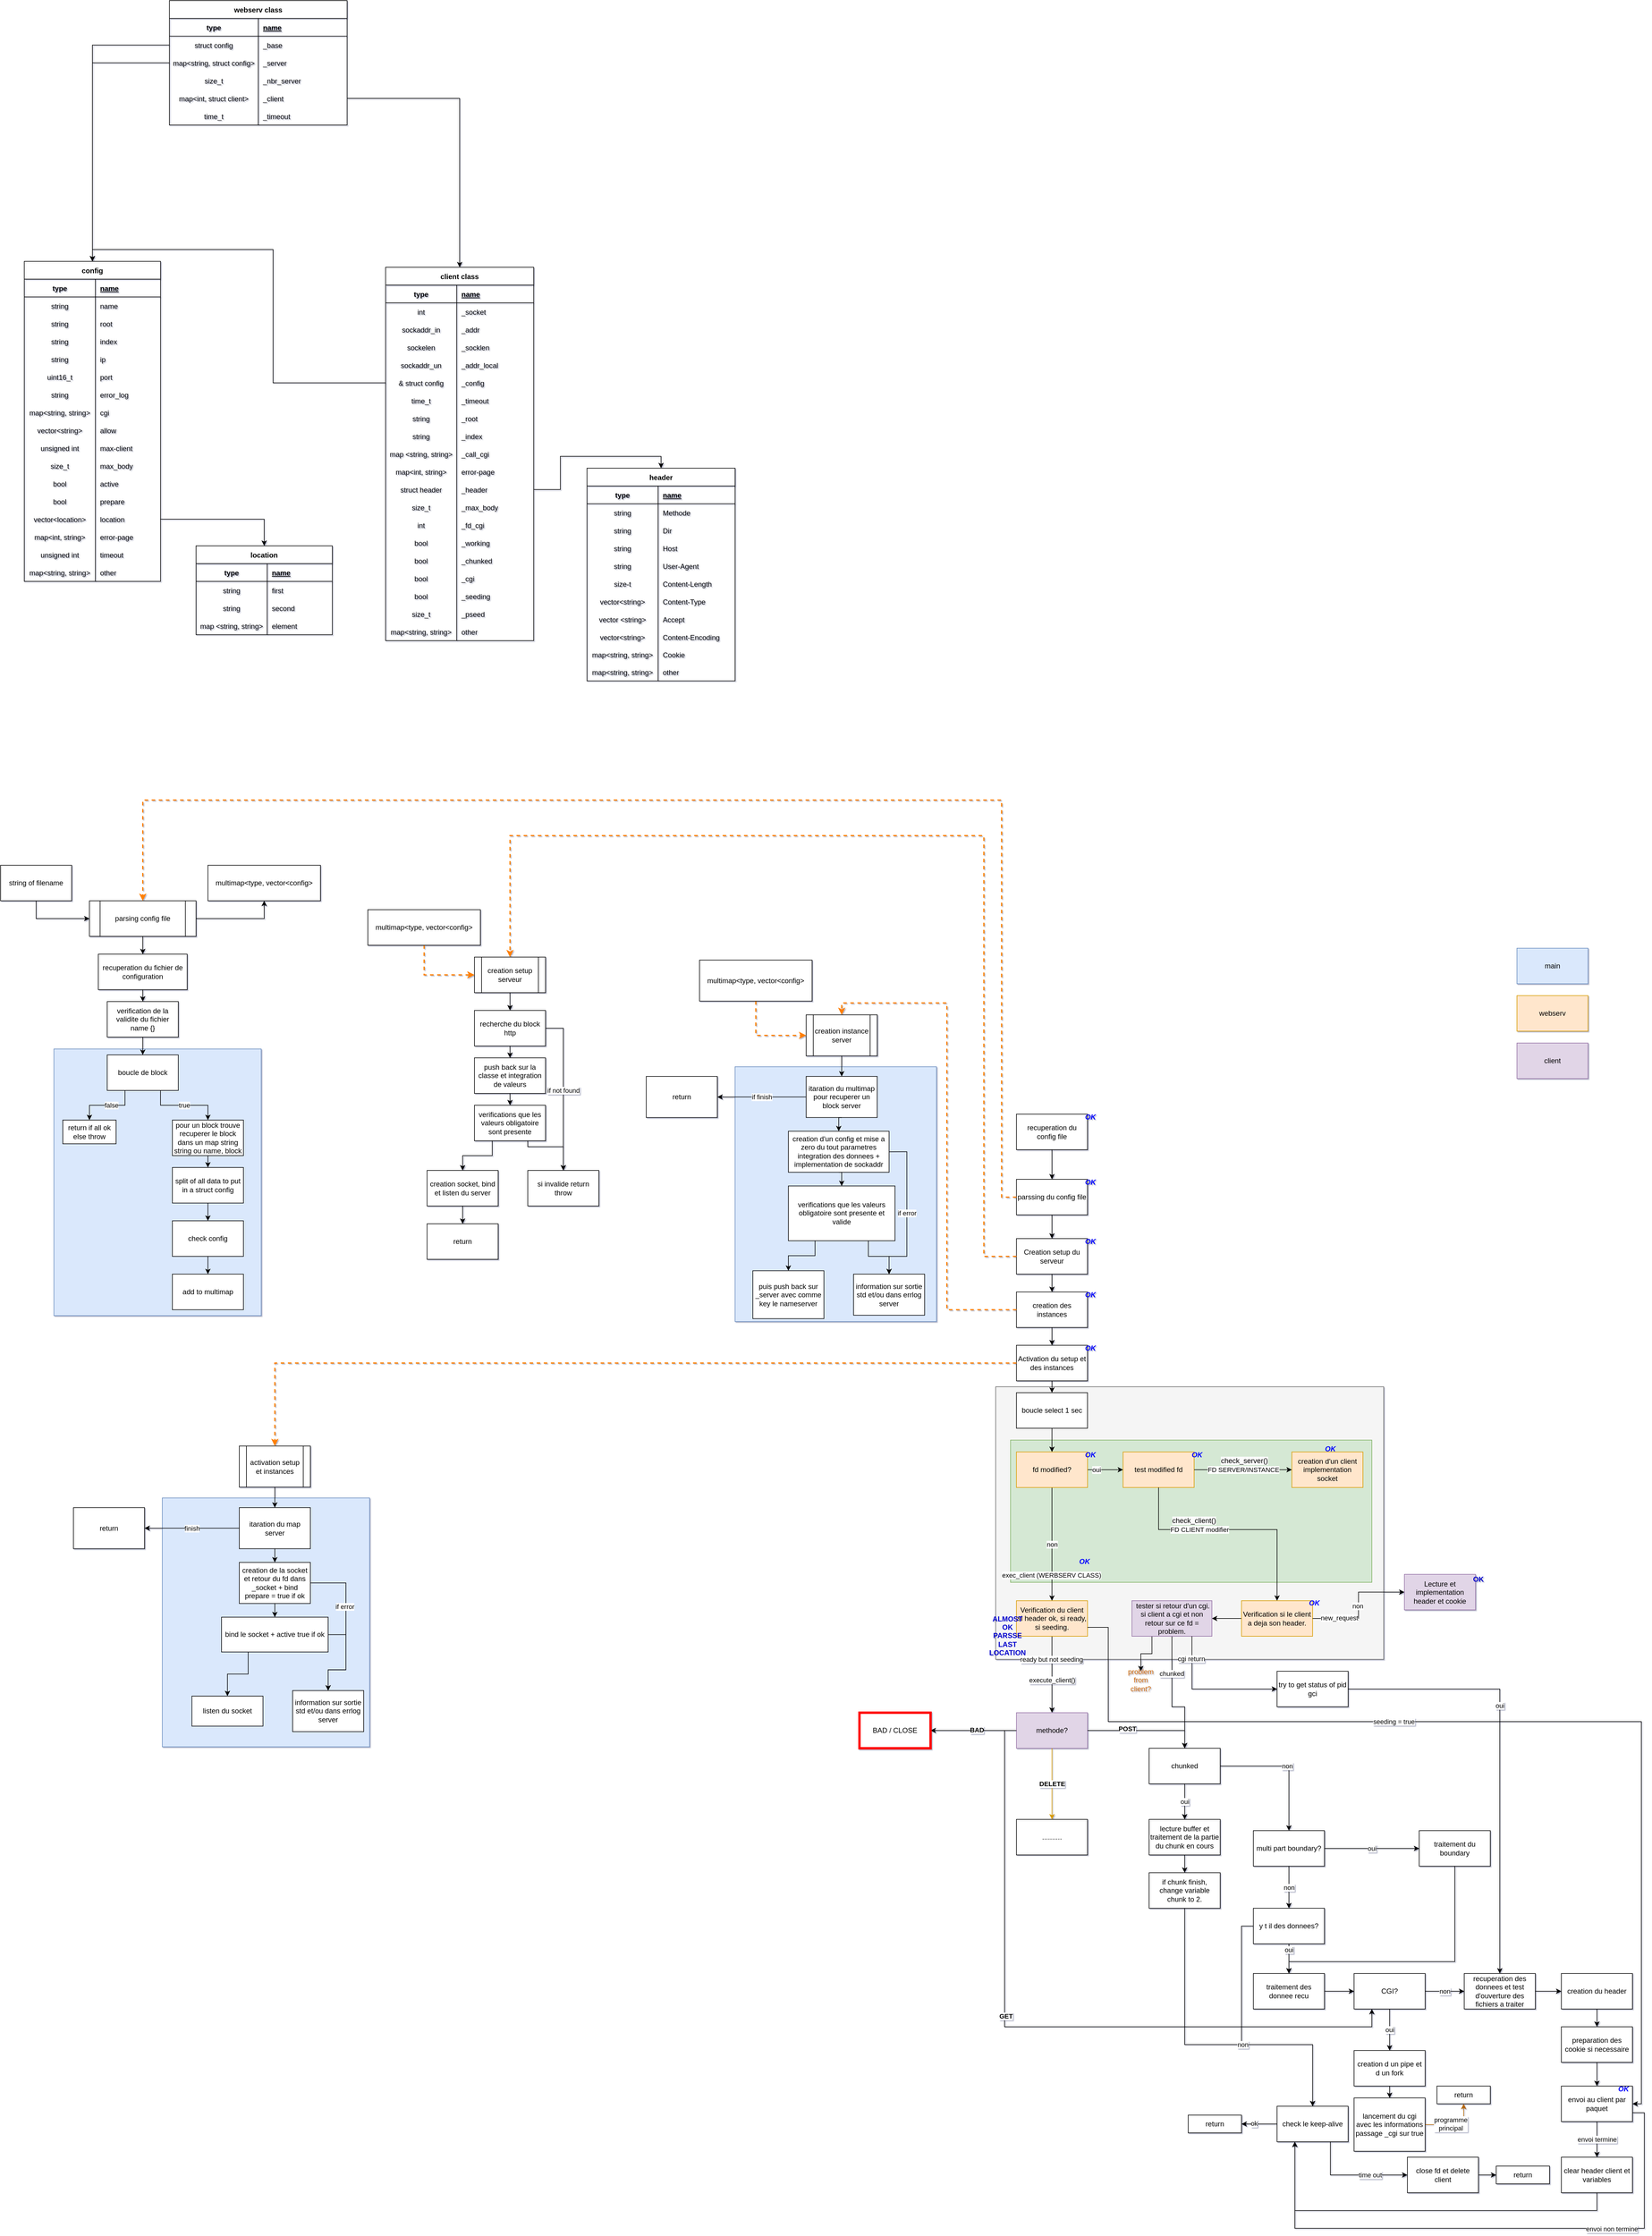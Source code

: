 <mxfile version="20.8.16" type="device"><diagram name="Page-1" id="cnsnf6rBI3WJpQaqMQ88"><mxGraphModel dx="4395" dy="2112" grid="1" gridSize="10" guides="1" tooltips="1" connect="1" arrows="1" fold="1" page="0" pageScale="1" pageWidth="827" pageHeight="1169" background="none" math="0" shadow="1"><root><mxCell id="0"/><mxCell id="1" parent="0"/><mxCell id="HqOk_YzYO7hrj4Uxzlcc-442" value="" style="group;fontColor=#000000;" parent="1" vertex="1" connectable="0"><mxGeometry x="-760" y="720" width="1090" height="1760" as="geometry"/></mxCell><mxCell id="HqOk_YzYO7hrj4Uxzlcc-86" value="" style="rounded=0;whiteSpace=wrap;html=1;fillColor=#f5f5f5;strokeColor=#666666;fontColor=#333333;" parent="HqOk_YzYO7hrj4Uxzlcc-442" vertex="1"><mxGeometry y="460" width="655" height="460" as="geometry"/></mxCell><mxCell id="HqOk_YzYO7hrj4Uxzlcc-136" value="" style="rounded=0;whiteSpace=wrap;html=1;fillColor=#d5e8d4;strokeColor=#82b366;" parent="HqOk_YzYO7hrj4Uxzlcc-442" vertex="1"><mxGeometry x="25" y="550" width="610" height="240" as="geometry"/></mxCell><mxCell id="HqOk_YzYO7hrj4Uxzlcc-1" value="recuperation du config file" style="rounded=0;whiteSpace=wrap;html=1;" parent="HqOk_YzYO7hrj4Uxzlcc-442" vertex="1"><mxGeometry x="35" width="120" height="60" as="geometry"/></mxCell><mxCell id="HqOk_YzYO7hrj4Uxzlcc-2" value="parssing du config file" style="rounded=0;whiteSpace=wrap;html=1;" parent="HqOk_YzYO7hrj4Uxzlcc-442" vertex="1"><mxGeometry x="35" y="110" width="120" height="60" as="geometry"/></mxCell><mxCell id="HqOk_YzYO7hrj4Uxzlcc-81" style="edgeStyle=orthogonalEdgeStyle;rounded=0;orthogonalLoop=1;jettySize=auto;html=1;exitX=0.5;exitY=1;exitDx=0;exitDy=0;entryX=0.5;entryY=0;entryDx=0;entryDy=0;" parent="HqOk_YzYO7hrj4Uxzlcc-442" source="HqOk_YzYO7hrj4Uxzlcc-1" target="HqOk_YzYO7hrj4Uxzlcc-2" edge="1"><mxGeometry relative="1" as="geometry"/></mxCell><mxCell id="HqOk_YzYO7hrj4Uxzlcc-3" value="Creation setup du serveur" style="rounded=0;whiteSpace=wrap;html=1;" parent="HqOk_YzYO7hrj4Uxzlcc-442" vertex="1"><mxGeometry x="35" y="210" width="120" height="60" as="geometry"/></mxCell><mxCell id="HqOk_YzYO7hrj4Uxzlcc-82" style="edgeStyle=orthogonalEdgeStyle;rounded=0;orthogonalLoop=1;jettySize=auto;html=1;exitX=0.5;exitY=1;exitDx=0;exitDy=0;entryX=0.5;entryY=0;entryDx=0;entryDy=0;" parent="HqOk_YzYO7hrj4Uxzlcc-442" source="HqOk_YzYO7hrj4Uxzlcc-2" target="HqOk_YzYO7hrj4Uxzlcc-3" edge="1"><mxGeometry relative="1" as="geometry"/></mxCell><mxCell id="HqOk_YzYO7hrj4Uxzlcc-4" value="creation des instances" style="rounded=0;whiteSpace=wrap;html=1;" parent="HqOk_YzYO7hrj4Uxzlcc-442" vertex="1"><mxGeometry x="35" y="300" width="120" height="60" as="geometry"/></mxCell><mxCell id="HqOk_YzYO7hrj4Uxzlcc-83" style="edgeStyle=orthogonalEdgeStyle;rounded=0;orthogonalLoop=1;jettySize=auto;html=1;exitX=0.5;exitY=1;exitDx=0;exitDy=0;entryX=0.5;entryY=0;entryDx=0;entryDy=0;" parent="HqOk_YzYO7hrj4Uxzlcc-442" source="HqOk_YzYO7hrj4Uxzlcc-3" target="HqOk_YzYO7hrj4Uxzlcc-4" edge="1"><mxGeometry relative="1" as="geometry"/></mxCell><mxCell id="HqOk_YzYO7hrj4Uxzlcc-5" value="Activation du setup et des instances" style="rounded=0;whiteSpace=wrap;html=1;" parent="HqOk_YzYO7hrj4Uxzlcc-442" vertex="1"><mxGeometry x="35" y="390" width="120" height="60" as="geometry"/></mxCell><mxCell id="HqOk_YzYO7hrj4Uxzlcc-84" style="edgeStyle=orthogonalEdgeStyle;rounded=0;orthogonalLoop=1;jettySize=auto;html=1;exitX=0.5;exitY=1;exitDx=0;exitDy=0;entryX=0.5;entryY=0;entryDx=0;entryDy=0;" parent="HqOk_YzYO7hrj4Uxzlcc-442" source="HqOk_YzYO7hrj4Uxzlcc-4" target="HqOk_YzYO7hrj4Uxzlcc-5" edge="1"><mxGeometry relative="1" as="geometry"/></mxCell><mxCell id="HqOk_YzYO7hrj4Uxzlcc-6" value="boucle select 1 sec" style="rounded=0;whiteSpace=wrap;html=1;" parent="HqOk_YzYO7hrj4Uxzlcc-442" vertex="1"><mxGeometry x="35" y="470" width="120" height="60" as="geometry"/></mxCell><mxCell id="HqOk_YzYO7hrj4Uxzlcc-85" style="edgeStyle=orthogonalEdgeStyle;rounded=0;orthogonalLoop=1;jettySize=auto;html=1;exitX=0.5;exitY=1;exitDx=0;exitDy=0;entryX=0.5;entryY=0;entryDx=0;entryDy=0;" parent="HqOk_YzYO7hrj4Uxzlcc-442" source="HqOk_YzYO7hrj4Uxzlcc-5" target="HqOk_YzYO7hrj4Uxzlcc-6" edge="1"><mxGeometry relative="1" as="geometry"/></mxCell><mxCell id="HqOk_YzYO7hrj4Uxzlcc-7" value="test modified fd" style="rounded=0;whiteSpace=wrap;html=1;fillColor=#ffe6cc;strokeColor=#d79b00;" parent="HqOk_YzYO7hrj4Uxzlcc-442" vertex="1"><mxGeometry x="215" y="570" width="120" height="60" as="geometry"/></mxCell><mxCell id="nHaCIXskjP1a-PBL-bLx-11" style="edgeStyle=orthogonalEdgeStyle;rounded=0;orthogonalLoop=1;jettySize=auto;html=1;exitX=0;exitY=0.5;exitDx=0;exitDy=0;entryX=1;entryY=0.5;entryDx=0;entryDy=0;" edge="1" parent="HqOk_YzYO7hrj4Uxzlcc-442" source="HqOk_YzYO7hrj4Uxzlcc-8" target="HqOk_YzYO7hrj4Uxzlcc-67"><mxGeometry relative="1" as="geometry"/></mxCell><mxCell id="HqOk_YzYO7hrj4Uxzlcc-8" value="Verification si le client a deja son header." style="rounded=0;whiteSpace=wrap;html=1;fillColor=#ffe6cc;strokeColor=#d79b00;" parent="HqOk_YzYO7hrj4Uxzlcc-442" vertex="1"><mxGeometry x="415" y="821" width="120" height="60" as="geometry"/></mxCell><mxCell id="HqOk_YzYO7hrj4Uxzlcc-11" value="FD CLIENT modifier" style="edgeStyle=orthogonalEdgeStyle;rounded=0;orthogonalLoop=1;jettySize=auto;html=1;exitX=0.5;exitY=1;exitDx=0;exitDy=0;entryX=0.5;entryY=0;entryDx=0;entryDy=0;" parent="HqOk_YzYO7hrj4Uxzlcc-442" source="HqOk_YzYO7hrj4Uxzlcc-7" target="HqOk_YzYO7hrj4Uxzlcc-8" edge="1"><mxGeometry x="-0.286" relative="1" as="geometry"><mxPoint x="460" y="810" as="targetPoint"/><Array as="points"><mxPoint x="275" y="701"/><mxPoint x="475" y="701"/></Array><mxPoint as="offset"/></mxGeometry></mxCell><mxCell id="HqOk_YzYO7hrj4Uxzlcc-9" value="creation d'un client&lt;br&gt;implementation socket" style="rounded=0;whiteSpace=wrap;html=1;fillColor=#ffe6cc;strokeColor=#d79b00;" parent="HqOk_YzYO7hrj4Uxzlcc-442" vertex="1"><mxGeometry x="500" y="570" width="120" height="60" as="geometry"/></mxCell><mxCell id="HqOk_YzYO7hrj4Uxzlcc-10" value="FD SERVER/INSTANCE" style="edgeStyle=orthogonalEdgeStyle;rounded=0;orthogonalLoop=1;jettySize=auto;html=1;exitX=1;exitY=0.5;exitDx=0;exitDy=0;" parent="HqOk_YzYO7hrj4Uxzlcc-442" source="HqOk_YzYO7hrj4Uxzlcc-7" target="HqOk_YzYO7hrj4Uxzlcc-9" edge="1"><mxGeometry relative="1" as="geometry"/></mxCell><mxCell id="HqOk_YzYO7hrj4Uxzlcc-12" value="Lecture et implementation header et cookie" style="rounded=0;whiteSpace=wrap;html=1;fillColor=#e1d5e7;strokeColor=#9673a6;" parent="HqOk_YzYO7hrj4Uxzlcc-442" vertex="1"><mxGeometry x="690" y="776.5" width="120" height="60" as="geometry"/></mxCell><mxCell id="HqOk_YzYO7hrj4Uxzlcc-17" style="edgeStyle=orthogonalEdgeStyle;rounded=0;orthogonalLoop=1;jettySize=auto;html=1;exitX=1;exitY=0.5;exitDx=0;exitDy=0;entryX=0;entryY=0.5;entryDx=0;entryDy=0;" parent="HqOk_YzYO7hrj4Uxzlcc-442" source="HqOk_YzYO7hrj4Uxzlcc-8" target="HqOk_YzYO7hrj4Uxzlcc-12" edge="1"><mxGeometry relative="1" as="geometry"><mxPoint x="473" y="720.143" as="targetPoint"/><mxPoint x="723.0" y="830" as="sourcePoint"/></mxGeometry></mxCell><mxCell id="HqOk_YzYO7hrj4Uxzlcc-18" value="non" style="edgeLabel;html=1;align=center;verticalAlign=middle;resizable=0;points=[];" parent="HqOk_YzYO7hrj4Uxzlcc-17" vertex="1" connectable="0"><mxGeometry x="-0.374" y="2" relative="1" as="geometry"><mxPoint x="13" y="-19" as="offset"/></mxGeometry></mxCell><mxCell id="j5luijee8m4oYJYaj9H2-4" value="new_request" style="edgeLabel;html=1;align=center;verticalAlign=middle;resizable=0;points=[];" parent="HqOk_YzYO7hrj4Uxzlcc-17" vertex="1" connectable="0"><mxGeometry x="-0.709" y="1" relative="1" as="geometry"><mxPoint x="16" as="offset"/></mxGeometry></mxCell><mxCell id="HqOk_YzYO7hrj4Uxzlcc-21" value="multi part boundary?" style="rounded=0;whiteSpace=wrap;html=1;" parent="HqOk_YzYO7hrj4Uxzlcc-442" vertex="1"><mxGeometry x="435" y="1209" width="120" height="60" as="geometry"/></mxCell><mxCell id="j5luijee8m4oYJYaj9H2-53" style="edgeStyle=orthogonalEdgeStyle;rounded=0;orthogonalLoop=1;jettySize=auto;html=1;exitX=0.5;exitY=1;exitDx=0;exitDy=0;entryX=0.5;entryY=0;entryDx=0;entryDy=0;fontColor=#000000;" parent="HqOk_YzYO7hrj4Uxzlcc-442" source="HqOk_YzYO7hrj4Uxzlcc-22" target="HqOk_YzYO7hrj4Uxzlcc-32" edge="1"><mxGeometry relative="1" as="geometry"/></mxCell><mxCell id="j5luijee8m4oYJYaj9H2-54" value="execute_client()" style="edgeLabel;html=1;align=center;verticalAlign=middle;resizable=0;points=[];fontColor=#000000;" parent="j5luijee8m4oYJYaj9H2-53" vertex="1" connectable="0"><mxGeometry x="0.137" relative="1" as="geometry"><mxPoint as="offset"/></mxGeometry></mxCell><mxCell id="nHaCIXskjP1a-PBL-bLx-9" value="ready but not seeding" style="edgeLabel;html=1;align=center;verticalAlign=middle;resizable=0;points=[];" vertex="1" connectable="0" parent="j5luijee8m4oYJYaj9H2-53"><mxGeometry x="-0.398" y="-1" relative="1" as="geometry"><mxPoint as="offset"/></mxGeometry></mxCell><mxCell id="HqOk_YzYO7hrj4Uxzlcc-22" value="Verification du client si header ok, si ready, si seeding." style="rounded=0;whiteSpace=wrap;html=1;fillColor=#ffe6cc;strokeColor=#d79b00;" parent="HqOk_YzYO7hrj4Uxzlcc-442" vertex="1"><mxGeometry x="35" y="821" width="120" height="60" as="geometry"/></mxCell><mxCell id="HqOk_YzYO7hrj4Uxzlcc-32" value="&lt;font color=&quot;#000000&quot;&gt;methode?&lt;/font&gt;" style="rounded=0;whiteSpace=wrap;html=1;fillColor=#e1d5e7;strokeColor=#9673a6;" parent="HqOk_YzYO7hrj4Uxzlcc-442" vertex="1"><mxGeometry x="35" y="1010" width="120" height="60" as="geometry"/></mxCell><mxCell id="HqOk_YzYO7hrj4Uxzlcc-35" value=".........." style="rounded=0;whiteSpace=wrap;html=1;" parent="HqOk_YzYO7hrj4Uxzlcc-442" vertex="1"><mxGeometry x="35" y="1190" width="120" height="60" as="geometry"/></mxCell><mxCell id="HqOk_YzYO7hrj4Uxzlcc-36" value="&lt;b&gt;DELETE&lt;/b&gt;" style="edgeStyle=orthogonalEdgeStyle;rounded=0;orthogonalLoop=1;jettySize=auto;html=1;exitX=0.5;exitY=1;exitDx=0;exitDy=0;entryX=0.5;entryY=0;entryDx=0;entryDy=0;fillColor=#ffe6cc;strokeColor=#d79b00;" parent="HqOk_YzYO7hrj4Uxzlcc-442" source="HqOk_YzYO7hrj4Uxzlcc-32" target="HqOk_YzYO7hrj4Uxzlcc-35" edge="1"><mxGeometry relative="1" as="geometry"/></mxCell><mxCell id="HqOk_YzYO7hrj4Uxzlcc-99" value="non" style="edgeStyle=orthogonalEdgeStyle;rounded=0;orthogonalLoop=1;jettySize=auto;html=1;exitX=1;exitY=0.5;exitDx=0;exitDy=0;" parent="HqOk_YzYO7hrj4Uxzlcc-442" source="HqOk_YzYO7hrj4Uxzlcc-39" target="HqOk_YzYO7hrj4Uxzlcc-21" edge="1"><mxGeometry relative="1" as="geometry"/></mxCell><mxCell id="HqOk_YzYO7hrj4Uxzlcc-39" value="chunked" style="rounded=0;whiteSpace=wrap;html=1;" parent="HqOk_YzYO7hrj4Uxzlcc-442" vertex="1"><mxGeometry x="259" y="1070" width="120" height="60" as="geometry"/></mxCell><mxCell id="HqOk_YzYO7hrj4Uxzlcc-33" style="edgeStyle=orthogonalEdgeStyle;rounded=0;orthogonalLoop=1;jettySize=auto;html=1;exitX=1;exitY=0.5;exitDx=0;exitDy=0;entryX=0.5;entryY=0;entryDx=0;entryDy=0;" parent="HqOk_YzYO7hrj4Uxzlcc-442" source="HqOk_YzYO7hrj4Uxzlcc-32" target="HqOk_YzYO7hrj4Uxzlcc-39" edge="1"><mxGeometry relative="1" as="geometry"><mxPoint x="275" y="1040" as="targetPoint"/></mxGeometry></mxCell><mxCell id="HqOk_YzYO7hrj4Uxzlcc-34" value="POST" style="edgeLabel;html=1;align=center;verticalAlign=middle;resizable=0;points=[];fontStyle=1;" parent="HqOk_YzYO7hrj4Uxzlcc-33" vertex="1" connectable="0"><mxGeometry x="-0.316" y="3" relative="1" as="geometry"><mxPoint as="offset"/></mxGeometry></mxCell><mxCell id="j5luijee8m4oYJYaj9H2-31" style="edgeStyle=orthogonalEdgeStyle;rounded=0;orthogonalLoop=1;jettySize=auto;html=1;exitX=0.5;exitY=1;exitDx=0;exitDy=0;entryX=0.5;entryY=0;entryDx=0;entryDy=0;" parent="HqOk_YzYO7hrj4Uxzlcc-442" source="HqOk_YzYO7hrj4Uxzlcc-42" target="HqOk_YzYO7hrj4Uxzlcc-44" edge="1"><mxGeometry relative="1" as="geometry"/></mxCell><mxCell id="HqOk_YzYO7hrj4Uxzlcc-42" value="lecture buffer et traitement de la partie du chunk en cours" style="rounded=0;whiteSpace=wrap;html=1;" parent="HqOk_YzYO7hrj4Uxzlcc-442" vertex="1"><mxGeometry x="259" y="1190" width="120" height="60" as="geometry"/></mxCell><mxCell id="HqOk_YzYO7hrj4Uxzlcc-44" value="if chunk finish, change variable chunk to 2." style="rounded=0;whiteSpace=wrap;html=1;" parent="HqOk_YzYO7hrj4Uxzlcc-442" vertex="1"><mxGeometry x="259" y="1280" width="120" height="60" as="geometry"/></mxCell><mxCell id="HqOk_YzYO7hrj4Uxzlcc-45" value="oui" style="edgeStyle=orthogonalEdgeStyle;rounded=0;orthogonalLoop=1;jettySize=auto;html=1;exitX=0.5;exitY=1;exitDx=0;exitDy=0;entryX=0.5;entryY=0;entryDx=0;entryDy=0;" parent="HqOk_YzYO7hrj4Uxzlcc-442" source="HqOk_YzYO7hrj4Uxzlcc-39" target="HqOk_YzYO7hrj4Uxzlcc-42" edge="1"><mxGeometry relative="1" as="geometry"/></mxCell><mxCell id="HqOk_YzYO7hrj4Uxzlcc-49" value="traitement des donnee recu" style="rounded=0;whiteSpace=wrap;html=1;" parent="HqOk_YzYO7hrj4Uxzlcc-442" vertex="1"><mxGeometry x="435" y="1450" width="120" height="60" as="geometry"/></mxCell><mxCell id="HqOk_YzYO7hrj4Uxzlcc-72" style="edgeStyle=orthogonalEdgeStyle;rounded=0;orthogonalLoop=1;jettySize=auto;html=1;exitX=0.5;exitY=1;exitDx=0;exitDy=0;entryX=0.5;entryY=0;entryDx=0;entryDy=0;" parent="HqOk_YzYO7hrj4Uxzlcc-442" source="HqOk_YzYO7hrj4Uxzlcc-51" target="HqOk_YzYO7hrj4Uxzlcc-49" edge="1"><mxGeometry relative="1" as="geometry"><Array as="points"><mxPoint x="775" y="1430"/><mxPoint x="495" y="1430"/></Array></mxGeometry></mxCell><mxCell id="HqOk_YzYO7hrj4Uxzlcc-51" value="traitement du boundary" style="rounded=0;whiteSpace=wrap;html=1;" parent="HqOk_YzYO7hrj4Uxzlcc-442" vertex="1"><mxGeometry x="715" y="1209" width="120" height="60" as="geometry"/></mxCell><mxCell id="HqOk_YzYO7hrj4Uxzlcc-52" value="oui" style="edgeStyle=orthogonalEdgeStyle;rounded=0;orthogonalLoop=1;jettySize=auto;html=1;exitX=1;exitY=0.5;exitDx=0;exitDy=0;entryX=0;entryY=0.5;entryDx=0;entryDy=0;" parent="HqOk_YzYO7hrj4Uxzlcc-442" source="HqOk_YzYO7hrj4Uxzlcc-21" target="HqOk_YzYO7hrj4Uxzlcc-51" edge="1"><mxGeometry relative="1" as="geometry"/></mxCell><mxCell id="HqOk_YzYO7hrj4Uxzlcc-53" value="CGI?" style="rounded=0;whiteSpace=wrap;html=1;" parent="HqOk_YzYO7hrj4Uxzlcc-442" vertex="1"><mxGeometry x="605" y="1450" width="120" height="60" as="geometry"/></mxCell><mxCell id="HqOk_YzYO7hrj4Uxzlcc-55" style="edgeStyle=orthogonalEdgeStyle;rounded=0;orthogonalLoop=1;jettySize=auto;html=1;exitX=1;exitY=0.5;exitDx=0;exitDy=0;entryX=0;entryY=0.5;entryDx=0;entryDy=0;" parent="HqOk_YzYO7hrj4Uxzlcc-442" source="HqOk_YzYO7hrj4Uxzlcc-49" target="HqOk_YzYO7hrj4Uxzlcc-53" edge="1"><mxGeometry relative="1" as="geometry"/></mxCell><mxCell id="HqOk_YzYO7hrj4Uxzlcc-56" value="creation d un pipe et d un fork" style="rounded=0;whiteSpace=wrap;html=1;" parent="HqOk_YzYO7hrj4Uxzlcc-442" vertex="1"><mxGeometry x="605" y="1580" width="120" height="60" as="geometry"/></mxCell><mxCell id="HqOk_YzYO7hrj4Uxzlcc-57" value="oui" style="edgeStyle=orthogonalEdgeStyle;rounded=0;orthogonalLoop=1;jettySize=auto;html=1;exitX=0.5;exitY=1;exitDx=0;exitDy=0;entryX=0.5;entryY=0;entryDx=0;entryDy=0;" parent="HqOk_YzYO7hrj4Uxzlcc-442" source="HqOk_YzYO7hrj4Uxzlcc-53" target="HqOk_YzYO7hrj4Uxzlcc-56" edge="1"><mxGeometry relative="1" as="geometry"/></mxCell><mxCell id="HqOk_YzYO7hrj4Uxzlcc-635" style="edgeStyle=orthogonalEdgeStyle;rounded=0;orthogonalLoop=1;jettySize=auto;html=1;exitX=1;exitY=0.5;exitDx=0;exitDy=0;entryX=0.5;entryY=1;entryDx=0;entryDy=0;strokeColor=#b46504;strokeWidth=1;fillColor=#fad7ac;" parent="HqOk_YzYO7hrj4Uxzlcc-442" source="HqOk_YzYO7hrj4Uxzlcc-58" target="HqOk_YzYO7hrj4Uxzlcc-633" edge="1"><mxGeometry relative="1" as="geometry"/></mxCell><mxCell id="HqOk_YzYO7hrj4Uxzlcc-636" value="programme&lt;br&gt;principal" style="edgeLabel;html=1;align=center;verticalAlign=middle;resizable=0;points=[];" parent="HqOk_YzYO7hrj4Uxzlcc-635" vertex="1" connectable="0"><mxGeometry x="-0.148" y="1" relative="1" as="geometry"><mxPoint as="offset"/></mxGeometry></mxCell><mxCell id="HqOk_YzYO7hrj4Uxzlcc-58" value="lancement du cgi avec les informations&lt;br&gt;passage _cgi sur true" style="rounded=0;whiteSpace=wrap;html=1;" parent="HqOk_YzYO7hrj4Uxzlcc-442" vertex="1"><mxGeometry x="605" y="1660" width="120" height="90" as="geometry"/></mxCell><mxCell id="HqOk_YzYO7hrj4Uxzlcc-59" style="edgeStyle=orthogonalEdgeStyle;rounded=0;orthogonalLoop=1;jettySize=auto;html=1;exitX=0.5;exitY=1;exitDx=0;exitDy=0;entryX=0.5;entryY=0;entryDx=0;entryDy=0;" parent="HqOk_YzYO7hrj4Uxzlcc-442" source="HqOk_YzYO7hrj4Uxzlcc-56" target="HqOk_YzYO7hrj4Uxzlcc-58" edge="1"><mxGeometry relative="1" as="geometry"/></mxCell><mxCell id="HqOk_YzYO7hrj4Uxzlcc-60" value="recuperation des donnees et test d'ouverture des fichiers a traiter" style="rounded=0;whiteSpace=wrap;html=1;" parent="HqOk_YzYO7hrj4Uxzlcc-442" vertex="1"><mxGeometry x="791" y="1450" width="120" height="60" as="geometry"/></mxCell><mxCell id="HqOk_YzYO7hrj4Uxzlcc-61" value="non" style="edgeStyle=orthogonalEdgeStyle;rounded=0;orthogonalLoop=1;jettySize=auto;html=1;exitX=1;exitY=0.5;exitDx=0;exitDy=0;entryX=0;entryY=0.5;entryDx=0;entryDy=0;" parent="HqOk_YzYO7hrj4Uxzlcc-442" source="HqOk_YzYO7hrj4Uxzlcc-53" target="HqOk_YzYO7hrj4Uxzlcc-60" edge="1"><mxGeometry relative="1" as="geometry"/></mxCell><mxCell id="HqOk_YzYO7hrj4Uxzlcc-62" value="creation du header" style="rounded=0;whiteSpace=wrap;html=1;" parent="HqOk_YzYO7hrj4Uxzlcc-442" vertex="1"><mxGeometry x="955" y="1450" width="120" height="60" as="geometry"/></mxCell><mxCell id="nHaCIXskjP1a-PBL-bLx-12" style="edgeStyle=orthogonalEdgeStyle;rounded=0;orthogonalLoop=1;jettySize=auto;html=1;exitX=1;exitY=0.75;exitDx=0;exitDy=0;entryX=0.25;entryY=1;entryDx=0;entryDy=0;" edge="1" parent="HqOk_YzYO7hrj4Uxzlcc-442" source="HqOk_YzYO7hrj4Uxzlcc-65" target="HqOk_YzYO7hrj4Uxzlcc-116"><mxGeometry relative="1" as="geometry"><Array as="points"><mxPoint x="1095" y="1685"/><mxPoint x="1095" y="1880"/><mxPoint x="505" y="1880"/></Array></mxGeometry></mxCell><mxCell id="nHaCIXskjP1a-PBL-bLx-13" value="envoi non termine" style="edgeLabel;html=1;align=center;verticalAlign=middle;resizable=0;points=[];" vertex="1" connectable="0" parent="nHaCIXskjP1a-PBL-bLx-12"><mxGeometry x="-0.852" relative="1" as="geometry"><mxPoint x="-55" y="145" as="offset"/></mxGeometry></mxCell><mxCell id="HqOk_YzYO7hrj4Uxzlcc-65" value="envoi au client par paquet" style="rounded=0;whiteSpace=wrap;html=1;" parent="HqOk_YzYO7hrj4Uxzlcc-442" vertex="1"><mxGeometry x="955" y="1640" width="120" height="60" as="geometry"/></mxCell><mxCell id="j5luijee8m4oYJYaj9H2-26" style="edgeStyle=orthogonalEdgeStyle;rounded=0;orthogonalLoop=1;jettySize=auto;html=1;exitX=0.25;exitY=1;exitDx=0;exitDy=0;" parent="HqOk_YzYO7hrj4Uxzlcc-442" source="HqOk_YzYO7hrj4Uxzlcc-67" target="j5luijee8m4oYJYaj9H2-25" edge="1"><mxGeometry relative="1" as="geometry"><Array as="points"/></mxGeometry></mxCell><mxCell id="j5luijee8m4oYJYaj9H2-27" style="edgeStyle=orthogonalEdgeStyle;rounded=0;orthogonalLoop=1;jettySize=auto;html=1;exitX=0.5;exitY=1;exitDx=0;exitDy=0;entryX=0.5;entryY=0;entryDx=0;entryDy=0;" parent="HqOk_YzYO7hrj4Uxzlcc-442" source="HqOk_YzYO7hrj4Uxzlcc-67" target="HqOk_YzYO7hrj4Uxzlcc-39" edge="1"><mxGeometry relative="1" as="geometry"><Array as="points"><mxPoint x="298" y="1000"/><mxPoint x="319" y="1000"/></Array></mxGeometry></mxCell><mxCell id="j5luijee8m4oYJYaj9H2-28" value="chunked" style="edgeLabel;html=1;align=center;verticalAlign=middle;resizable=0;points=[];" parent="j5luijee8m4oYJYaj9H2-27" vertex="1" connectable="0"><mxGeometry x="-0.406" y="-1" relative="1" as="geometry"><mxPoint as="offset"/></mxGeometry></mxCell><mxCell id="HqOk_YzYO7hrj4Uxzlcc-67" value="&amp;nbsp;tester si retour d'un cgi.&lt;br&gt;si client a cgi et non retour sur ce fd = problem." style="rounded=0;whiteSpace=wrap;html=1;fillColor=#e1d5e7;strokeColor=#9673a6;" parent="HqOk_YzYO7hrj4Uxzlcc-442" vertex="1"><mxGeometry x="230" y="821" width="135" height="60" as="geometry"/></mxCell><mxCell id="HqOk_YzYO7hrj4Uxzlcc-76" value="oui" style="edgeStyle=orthogonalEdgeStyle;rounded=0;orthogonalLoop=1;jettySize=auto;html=1;exitX=1;exitY=0.5;exitDx=0;exitDy=0;" parent="HqOk_YzYO7hrj4Uxzlcc-442" source="HqOk_YzYO7hrj4Uxzlcc-74" target="HqOk_YzYO7hrj4Uxzlcc-60" edge="1"><mxGeometry x="-0.229" relative="1" as="geometry"><Array as="points"><mxPoint x="851" y="970"/></Array><mxPoint as="offset"/><mxPoint x="880" y="1300" as="targetPoint"/></mxGeometry></mxCell><mxCell id="HqOk_YzYO7hrj4Uxzlcc-74" value="try to get status of pid gci" style="rounded=0;whiteSpace=wrap;html=1;" parent="HqOk_YzYO7hrj4Uxzlcc-442" vertex="1"><mxGeometry x="475" y="940" width="120" height="60" as="geometry"/></mxCell><mxCell id="HqOk_YzYO7hrj4Uxzlcc-75" style="edgeStyle=orthogonalEdgeStyle;rounded=0;orthogonalLoop=1;jettySize=auto;html=1;exitX=0.75;exitY=1;exitDx=0;exitDy=0;entryX=0;entryY=0.5;entryDx=0;entryDy=0;" parent="HqOk_YzYO7hrj4Uxzlcc-442" source="HqOk_YzYO7hrj4Uxzlcc-67" target="HqOk_YzYO7hrj4Uxzlcc-74" edge="1"><mxGeometry relative="1" as="geometry"/></mxCell><mxCell id="j5luijee8m4oYJYaj9H2-29" value="cgi return" style="edgeLabel;html=1;align=center;verticalAlign=middle;resizable=0;points=[];" parent="HqOk_YzYO7hrj4Uxzlcc-75" vertex="1" connectable="0"><mxGeometry x="-0.672" y="-2" relative="1" as="geometry"><mxPoint as="offset"/></mxGeometry></mxCell><mxCell id="HqOk_YzYO7hrj4Uxzlcc-96" value="close fd et delete client" style="rounded=0;whiteSpace=wrap;html=1;" parent="HqOk_YzYO7hrj4Uxzlcc-442" vertex="1"><mxGeometry x="695" y="1760" width="120" height="60" as="geometry"/></mxCell><mxCell id="HqOk_YzYO7hrj4Uxzlcc-107" value="oui" style="edgeStyle=orthogonalEdgeStyle;rounded=0;orthogonalLoop=1;jettySize=auto;html=1;exitX=1;exitY=0.5;exitDx=0;exitDy=0;" parent="HqOk_YzYO7hrj4Uxzlcc-442" source="HqOk_YzYO7hrj4Uxzlcc-105" target="HqOk_YzYO7hrj4Uxzlcc-7" edge="1"><mxGeometry x="-0.5" relative="1" as="geometry"><Array as="points"><mxPoint x="200" y="600"/><mxPoint x="200" y="600"/></Array><mxPoint as="offset"/></mxGeometry></mxCell><mxCell id="HqOk_YzYO7hrj4Uxzlcc-108" value="non" style="edgeStyle=orthogonalEdgeStyle;rounded=0;orthogonalLoop=1;jettySize=auto;html=1;exitX=0.5;exitY=1;exitDx=0;exitDy=0;entryX=0.5;entryY=0;entryDx=0;entryDy=0;" parent="HqOk_YzYO7hrj4Uxzlcc-442" source="HqOk_YzYO7hrj4Uxzlcc-105" target="HqOk_YzYO7hrj4Uxzlcc-22" edge="1"><mxGeometry relative="1" as="geometry"><mxPoint x="95" y="750" as="targetPoint"/></mxGeometry></mxCell><mxCell id="j5luijee8m4oYJYaj9H2-23" value="exec_client (WERBSERV CLASS)" style="edgeLabel;html=1;align=center;verticalAlign=middle;resizable=0;points=[];" parent="HqOk_YzYO7hrj4Uxzlcc-108" vertex="1" connectable="0"><mxGeometry x="0.542" y="-1" relative="1" as="geometry"><mxPoint as="offset"/></mxGeometry></mxCell><mxCell id="HqOk_YzYO7hrj4Uxzlcc-105" value="fd modified?" style="rounded=0;whiteSpace=wrap;html=1;fillColor=#ffe6cc;strokeColor=#d79b00;" parent="HqOk_YzYO7hrj4Uxzlcc-442" vertex="1"><mxGeometry x="35" y="570" width="120" height="60" as="geometry"/></mxCell><mxCell id="HqOk_YzYO7hrj4Uxzlcc-110" style="edgeStyle=orthogonalEdgeStyle;rounded=0;orthogonalLoop=1;jettySize=auto;html=1;exitX=0.5;exitY=1;exitDx=0;exitDy=0;entryX=0.5;entryY=0;entryDx=0;entryDy=0;" parent="HqOk_YzYO7hrj4Uxzlcc-442" source="HqOk_YzYO7hrj4Uxzlcc-6" target="HqOk_YzYO7hrj4Uxzlcc-105" edge="1"><mxGeometry relative="1" as="geometry"/></mxCell><mxCell id="HqOk_YzYO7hrj4Uxzlcc-115" value="oui" style="edgeStyle=orthogonalEdgeStyle;rounded=0;orthogonalLoop=1;jettySize=auto;html=1;exitX=0.5;exitY=1;exitDx=0;exitDy=0;entryX=0.5;entryY=0;entryDx=0;entryDy=0;" parent="HqOk_YzYO7hrj4Uxzlcc-442" source="HqOk_YzYO7hrj4Uxzlcc-113" target="HqOk_YzYO7hrj4Uxzlcc-49" edge="1"><mxGeometry x="-0.6" relative="1" as="geometry"><Array as="points"><mxPoint x="495" y="1430"/><mxPoint x="495" y="1430"/></Array><mxPoint as="offset"/></mxGeometry></mxCell><mxCell id="HqOk_YzYO7hrj4Uxzlcc-113" value="y t il des donnees?" style="rounded=0;whiteSpace=wrap;html=1;" parent="HqOk_YzYO7hrj4Uxzlcc-442" vertex="1"><mxGeometry x="435" y="1340" width="120" height="60" as="geometry"/></mxCell><mxCell id="HqOk_YzYO7hrj4Uxzlcc-114" value="non" style="edgeStyle=orthogonalEdgeStyle;rounded=0;orthogonalLoop=1;jettySize=auto;html=1;exitX=0.5;exitY=1;exitDx=0;exitDy=0;entryX=0.5;entryY=0;entryDx=0;entryDy=0;" parent="HqOk_YzYO7hrj4Uxzlcc-442" source="HqOk_YzYO7hrj4Uxzlcc-21" target="HqOk_YzYO7hrj4Uxzlcc-113" edge="1"><mxGeometry relative="1" as="geometry"/></mxCell><mxCell id="HqOk_YzYO7hrj4Uxzlcc-119" value="time out" style="edgeStyle=orthogonalEdgeStyle;rounded=0;orthogonalLoop=1;jettySize=auto;html=1;exitX=0.75;exitY=1;exitDx=0;exitDy=0;entryX=0;entryY=0.5;entryDx=0;entryDy=0;" parent="HqOk_YzYO7hrj4Uxzlcc-442" source="HqOk_YzYO7hrj4Uxzlcc-116" target="HqOk_YzYO7hrj4Uxzlcc-96" edge="1"><mxGeometry x="0.316" relative="1" as="geometry"><mxPoint as="offset"/></mxGeometry></mxCell><mxCell id="HqOk_YzYO7hrj4Uxzlcc-116" value="check le keep-alive" style="rounded=0;whiteSpace=wrap;html=1;" parent="HqOk_YzYO7hrj4Uxzlcc-442" vertex="1"><mxGeometry x="475" y="1674" width="120" height="60" as="geometry"/></mxCell><mxCell id="HqOk_YzYO7hrj4Uxzlcc-126" style="edgeStyle=orthogonalEdgeStyle;rounded=0;orthogonalLoop=1;jettySize=auto;html=1;exitX=0.5;exitY=1;exitDx=0;exitDy=0;entryX=0.5;entryY=0;entryDx=0;entryDy=0;" parent="HqOk_YzYO7hrj4Uxzlcc-442" source="HqOk_YzYO7hrj4Uxzlcc-44" target="HqOk_YzYO7hrj4Uxzlcc-116" edge="1"><mxGeometry relative="1" as="geometry"><mxPoint x="415" y="1530" as="targetPoint"/><Array as="points"><mxPoint x="319" y="1570"/><mxPoint x="535" y="1570"/></Array></mxGeometry></mxCell><mxCell id="HqOk_YzYO7hrj4Uxzlcc-129" value="non" style="edgeStyle=orthogonalEdgeStyle;rounded=0;orthogonalLoop=1;jettySize=auto;html=1;exitX=0;exitY=0.5;exitDx=0;exitDy=0;entryX=0.5;entryY=0;entryDx=0;entryDy=0;" parent="HqOk_YzYO7hrj4Uxzlcc-442" source="HqOk_YzYO7hrj4Uxzlcc-113" target="HqOk_YzYO7hrj4Uxzlcc-116" edge="1"><mxGeometry relative="1" as="geometry"><Array as="points"><mxPoint x="415" y="1370"/><mxPoint x="415" y="1570"/><mxPoint x="535" y="1570"/></Array></mxGeometry></mxCell><mxCell id="HqOk_YzYO7hrj4Uxzlcc-121" value="return" style="rounded=0;whiteSpace=wrap;html=1;" parent="HqOk_YzYO7hrj4Uxzlcc-442" vertex="1"><mxGeometry x="325" y="1689" width="90" height="30" as="geometry"/></mxCell><mxCell id="HqOk_YzYO7hrj4Uxzlcc-120" value="ok" style="edgeStyle=orthogonalEdgeStyle;rounded=0;orthogonalLoop=1;jettySize=auto;html=1;exitX=0;exitY=0.5;exitDx=0;exitDy=0;entryX=1;entryY=0.5;entryDx=0;entryDy=0;" parent="HqOk_YzYO7hrj4Uxzlcc-442" source="HqOk_YzYO7hrj4Uxzlcc-116" target="HqOk_YzYO7hrj4Uxzlcc-121" edge="1"><mxGeometry x="0.31" relative="1" as="geometry"><mxPoint x="145" y="1680" as="targetPoint"/><mxPoint y="-1" as="offset"/></mxGeometry></mxCell><mxCell id="HqOk_YzYO7hrj4Uxzlcc-127" value="return" style="rounded=0;whiteSpace=wrap;html=1;" parent="HqOk_YzYO7hrj4Uxzlcc-442" vertex="1"><mxGeometry x="845" y="1775" width="90" height="30" as="geometry"/></mxCell><mxCell id="HqOk_YzYO7hrj4Uxzlcc-128" style="edgeStyle=orthogonalEdgeStyle;rounded=0;orthogonalLoop=1;jettySize=auto;html=1;exitX=1;exitY=0.5;exitDx=0;exitDy=0;entryX=0;entryY=0.5;entryDx=0;entryDy=0;" parent="HqOk_YzYO7hrj4Uxzlcc-442" source="HqOk_YzYO7hrj4Uxzlcc-96" target="HqOk_YzYO7hrj4Uxzlcc-127" edge="1"><mxGeometry relative="1" as="geometry"/></mxCell><mxCell id="HqOk_YzYO7hrj4Uxzlcc-633" value="return" style="rounded=0;whiteSpace=wrap;html=1;" parent="HqOk_YzYO7hrj4Uxzlcc-442" vertex="1"><mxGeometry x="745" y="1640" width="90" height="30" as="geometry"/></mxCell><mxCell id="j5luijee8m4oYJYaj9H2-7" value="&lt;span style=&quot;color: rgb(0, 0, 0); font-family: Helvetica; font-size: 12px; font-style: normal; font-variant-ligatures: normal; font-variant-caps: normal; font-weight: 400; letter-spacing: normal; orphans: 2; text-align: center; text-indent: 0px; text-transform: none; widows: 2; word-spacing: 0px; -webkit-text-stroke-width: 0px; background-color: rgb(251, 251, 251); text-decoration-thickness: initial; text-decoration-style: initial; text-decoration-color: initial; float: none; display: inline !important;&quot;&gt;check_client()&lt;/span&gt;" style="text;html=1;strokeColor=none;fillColor=none;align=center;verticalAlign=middle;whiteSpace=wrap;rounded=0;" parent="HqOk_YzYO7hrj4Uxzlcc-442" vertex="1"><mxGeometry x="305" y="671" width="60" height="30" as="geometry"/></mxCell><mxCell id="j5luijee8m4oYJYaj9H2-8" value="&lt;span style=&quot;color: rgb(0, 0, 0); font-family: Helvetica; font-size: 12px; font-style: normal; font-variant-ligatures: normal; font-variant-caps: normal; font-weight: 400; letter-spacing: normal; orphans: 2; text-align: center; text-indent: 0px; text-transform: none; widows: 2; word-spacing: 0px; -webkit-text-stroke-width: 0px; background-color: rgb(251, 251, 251); text-decoration-thickness: initial; text-decoration-style: initial; text-decoration-color: initial; float: none; display: inline !important;&quot;&gt;check_server()&lt;/span&gt;" style="text;html=1;strokeColor=none;fillColor=none;align=center;verticalAlign=middle;whiteSpace=wrap;rounded=0;" parent="HqOk_YzYO7hrj4Uxzlcc-442" vertex="1"><mxGeometry x="390" y="570" width="60" height="30" as="geometry"/></mxCell><mxCell id="j5luijee8m4oYJYaj9H2-25" value="&lt;font color=&quot;#cc6600&quot;&gt;problem from client?&lt;/font&gt;" style="text;html=1;strokeColor=none;fillColor=none;align=center;verticalAlign=middle;whiteSpace=wrap;rounded=0;" parent="HqOk_YzYO7hrj4Uxzlcc-442" vertex="1"><mxGeometry x="215" y="940" width="60" height="30" as="geometry"/></mxCell><mxCell id="j5luijee8m4oYJYaj9H2-15" style="edgeStyle=orthogonalEdgeStyle;rounded=0;orthogonalLoop=1;jettySize=auto;html=1;exitX=0;exitY=0.5;exitDx=0;exitDy=0;entryX=0.25;entryY=1;entryDx=0;entryDy=0;" parent="HqOk_YzYO7hrj4Uxzlcc-442" source="HqOk_YzYO7hrj4Uxzlcc-32" target="HqOk_YzYO7hrj4Uxzlcc-53" edge="1"><mxGeometry relative="1" as="geometry"><mxPoint x="-20.0" y="1040" as="targetPoint"/><Array as="points"><mxPoint x="15" y="1040"/><mxPoint x="15" y="1540"/><mxPoint x="635" y="1540"/></Array></mxGeometry></mxCell><mxCell id="j5luijee8m4oYJYaj9H2-16" value="&lt;b&gt;GET&lt;/b&gt;" style="edgeLabel;html=1;align=center;verticalAlign=middle;resizable=0;points=[];" parent="j5luijee8m4oYJYaj9H2-15" vertex="1" connectable="0"><mxGeometry x="-0.142" y="2" relative="1" as="geometry"><mxPoint as="offset"/></mxGeometry></mxCell><mxCell id="j5luijee8m4oYJYaj9H2-38" value="&lt;b&gt;&lt;i&gt;&lt;font color=&quot;#0000ff&quot;&gt;OK&lt;/font&gt;&lt;/i&gt;&lt;/b&gt;" style="text;html=1;strokeColor=none;fillColor=none;align=center;verticalAlign=middle;whiteSpace=wrap;rounded=0;" parent="HqOk_YzYO7hrj4Uxzlcc-442" vertex="1"><mxGeometry x="130" y="560" width="60" height="30" as="geometry"/></mxCell><mxCell id="j5luijee8m4oYJYaj9H2-37" value="&lt;b&gt;&lt;i&gt;&lt;font color=&quot;#0000ff&quot;&gt;OK&lt;/font&gt;&lt;/i&gt;&lt;/b&gt;" style="text;html=1;strokeColor=none;fillColor=none;align=center;verticalAlign=middle;whiteSpace=wrap;rounded=0;" parent="HqOk_YzYO7hrj4Uxzlcc-442" vertex="1"><mxGeometry x="310" y="560" width="60" height="30" as="geometry"/></mxCell><mxCell id="j5luijee8m4oYJYaj9H2-36" value="&lt;b&gt;&lt;i&gt;&lt;font color=&quot;#0000ff&quot;&gt;OK&lt;/font&gt;&lt;/i&gt;&lt;/b&gt;" style="text;html=1;strokeColor=none;fillColor=none;align=center;verticalAlign=middle;whiteSpace=wrap;rounded=0;" parent="HqOk_YzYO7hrj4Uxzlcc-442" vertex="1"><mxGeometry x="507.5" y="810" width="60" height="30" as="geometry"/></mxCell><mxCell id="j5luijee8m4oYJYaj9H2-34" value="&lt;b&gt;&lt;i&gt;&lt;font color=&quot;#0000ff&quot;&gt;OK&lt;/font&gt;&lt;/i&gt;&lt;/b&gt;" style="text;html=1;strokeColor=none;fillColor=none;align=center;verticalAlign=middle;whiteSpace=wrap;rounded=0;" parent="HqOk_YzYO7hrj4Uxzlcc-442" vertex="1"><mxGeometry x="130" y="380" width="60" height="30" as="geometry"/></mxCell><mxCell id="j5luijee8m4oYJYaj9H2-33" value="&lt;b&gt;&lt;i&gt;&lt;font color=&quot;#0000ff&quot;&gt;OK&lt;/font&gt;&lt;/i&gt;&lt;/b&gt;" style="text;html=1;strokeColor=none;fillColor=none;align=center;verticalAlign=middle;whiteSpace=wrap;rounded=0;" parent="HqOk_YzYO7hrj4Uxzlcc-442" vertex="1"><mxGeometry x="130" y="290" width="60" height="30" as="geometry"/></mxCell><mxCell id="j5luijee8m4oYJYaj9H2-32" value="&lt;b&gt;&lt;i&gt;&lt;font color=&quot;#0000ff&quot;&gt;OK&lt;/font&gt;&lt;/i&gt;&lt;/b&gt;" style="text;html=1;strokeColor=none;fillColor=none;align=center;verticalAlign=middle;whiteSpace=wrap;rounded=0;" parent="HqOk_YzYO7hrj4Uxzlcc-442" vertex="1"><mxGeometry x="130" y="200" width="60" height="30" as="geometry"/></mxCell><mxCell id="j5luijee8m4oYJYaj9H2-39" value="&lt;b&gt;&lt;i&gt;&lt;font color=&quot;#0000ff&quot;&gt;OK&lt;/font&gt;&lt;/i&gt;&lt;/b&gt;" style="text;html=1;strokeColor=none;fillColor=none;align=center;verticalAlign=middle;whiteSpace=wrap;rounded=0;" parent="HqOk_YzYO7hrj4Uxzlcc-442" vertex="1"><mxGeometry x="130" y="100" width="60" height="30" as="geometry"/></mxCell><mxCell id="j5luijee8m4oYJYaj9H2-40" value="&lt;b&gt;&lt;i&gt;&lt;font color=&quot;#0000ff&quot;&gt;OK&lt;/font&gt;&lt;/i&gt;&lt;/b&gt;" style="text;html=1;strokeColor=none;fillColor=none;align=center;verticalAlign=middle;whiteSpace=wrap;rounded=0;" parent="HqOk_YzYO7hrj4Uxzlcc-442" vertex="1"><mxGeometry x="130" y="-10" width="60" height="30" as="geometry"/></mxCell><mxCell id="j5luijee8m4oYJYaj9H2-41" value="&lt;b&gt;&lt;i&gt;&lt;font color=&quot;#0000ff&quot;&gt;OK&lt;/font&gt;&lt;/i&gt;&lt;/b&gt;" style="text;html=1;strokeColor=none;fillColor=none;align=center;verticalAlign=middle;whiteSpace=wrap;rounded=0;" parent="HqOk_YzYO7hrj4Uxzlcc-442" vertex="1"><mxGeometry x="120" y="740" width="60" height="30" as="geometry"/></mxCell><mxCell id="j5luijee8m4oYJYaj9H2-42" value="&lt;font color=&quot;#0000ff&quot;&gt;&lt;b&gt;&lt;i&gt;OK&lt;/i&gt;&lt;/b&gt;&lt;/font&gt;" style="text;html=1;strokeColor=none;fillColor=none;align=center;verticalAlign=middle;whiteSpace=wrap;rounded=0;" parent="HqOk_YzYO7hrj4Uxzlcc-442" vertex="1"><mxGeometry x="490" y="550" width="150" height="30" as="geometry"/></mxCell><mxCell id="j5luijee8m4oYJYaj9H2-46" value="&lt;b&gt;&lt;font color=&quot;#0000cc&quot;&gt;OK&lt;/font&gt;&lt;/b&gt;" style="text;html=1;strokeColor=none;fillColor=none;align=center;verticalAlign=middle;whiteSpace=wrap;rounded=0;fontColor=#0000FF;" parent="HqOk_YzYO7hrj4Uxzlcc-442" vertex="1"><mxGeometry x="785" y="770" width="60" height="30" as="geometry"/></mxCell><mxCell id="j5luijee8m4oYJYaj9H2-50" value="&lt;b&gt;&lt;font color=&quot;#0000cc&quot;&gt;ALMOST OK&lt;br&gt;PARSSE LAST LOCATION&lt;br&gt;&lt;/font&gt;&lt;/b&gt;" style="text;html=1;strokeColor=none;fillColor=none;align=center;verticalAlign=middle;whiteSpace=wrap;rounded=0;fontColor=#0000FF;" parent="HqOk_YzYO7hrj4Uxzlcc-442" vertex="1"><mxGeometry x="-10" y="865" width="60" height="30" as="geometry"/></mxCell><mxCell id="HqOk_YzYO7hrj4Uxzlcc-94" style="edgeStyle=orthogonalEdgeStyle;rounded=0;orthogonalLoop=1;jettySize=auto;html=1;exitX=1;exitY=0.5;exitDx=0;exitDy=0;entryX=0;entryY=0.5;entryDx=0;entryDy=0;" parent="HqOk_YzYO7hrj4Uxzlcc-442" source="HqOk_YzYO7hrj4Uxzlcc-60" target="HqOk_YzYO7hrj4Uxzlcc-62" edge="1"><mxGeometry relative="1" as="geometry"/></mxCell><mxCell id="HqOk_YzYO7hrj4Uxzlcc-93" value="preparation des cookie si necessaire" style="rounded=0;whiteSpace=wrap;html=1;" parent="HqOk_YzYO7hrj4Uxzlcc-442" vertex="1"><mxGeometry x="955" y="1540" width="120" height="60" as="geometry"/></mxCell><mxCell id="HqOk_YzYO7hrj4Uxzlcc-131" style="edgeStyle=orthogonalEdgeStyle;rounded=0;orthogonalLoop=1;jettySize=auto;html=1;exitX=0.5;exitY=1;exitDx=0;exitDy=0;entryX=0.5;entryY=0;entryDx=0;entryDy=0;" parent="HqOk_YzYO7hrj4Uxzlcc-442" source="HqOk_YzYO7hrj4Uxzlcc-62" target="HqOk_YzYO7hrj4Uxzlcc-93" edge="1"><mxGeometry relative="1" as="geometry"/></mxCell><mxCell id="HqOk_YzYO7hrj4Uxzlcc-132" style="edgeStyle=orthogonalEdgeStyle;rounded=0;orthogonalLoop=1;jettySize=auto;html=1;exitX=0.5;exitY=1;exitDx=0;exitDy=0;entryX=0.5;entryY=0;entryDx=0;entryDy=0;" parent="HqOk_YzYO7hrj4Uxzlcc-442" source="HqOk_YzYO7hrj4Uxzlcc-93" target="HqOk_YzYO7hrj4Uxzlcc-65" edge="1"><mxGeometry relative="1" as="geometry"/></mxCell><mxCell id="9" value="seeding = true" style="edgeStyle=orthogonalEdgeStyle;rounded=0;orthogonalLoop=1;jettySize=auto;html=1;exitX=1;exitY=0.75;exitDx=0;exitDy=0;entryX=1;entryY=0.5;entryDx=0;entryDy=0;" parent="HqOk_YzYO7hrj4Uxzlcc-442" source="HqOk_YzYO7hrj4Uxzlcc-22" target="HqOk_YzYO7hrj4Uxzlcc-65" edge="1"><mxGeometry x="-0.229" relative="1" as="geometry"><Array as="points"><mxPoint x="190" y="866"/><mxPoint x="190" y="1025"/><mxPoint x="1090" y="1025"/><mxPoint x="1090" y="1670"/></Array><mxPoint as="offset"/><mxPoint x="605" y="980" as="sourcePoint"/><mxPoint x="861" y="1460" as="targetPoint"/></mxGeometry></mxCell><mxCell id="nHaCIXskjP1a-PBL-bLx-15" value="&lt;b&gt;&lt;i&gt;&lt;font color=&quot;#0000ff&quot;&gt;OK&lt;/font&gt;&lt;/i&gt;&lt;/b&gt;" style="text;html=1;strokeColor=none;fillColor=none;align=center;verticalAlign=middle;whiteSpace=wrap;rounded=0;" vertex="1" parent="HqOk_YzYO7hrj4Uxzlcc-442"><mxGeometry x="1030" y="1630" width="60" height="30" as="geometry"/></mxCell><mxCell id="HqOk_YzYO7hrj4Uxzlcc-148" value="header" style="shape=table;startSize=30;container=1;collapsible=1;childLayout=tableLayout;fixedRows=1;rowLines=0;fontStyle=1;align=center;resizeLast=1;" parent="1" vertex="1"><mxGeometry x="-1450" y="-370" width="250" height="359" as="geometry"/></mxCell><mxCell id="HqOk_YzYO7hrj4Uxzlcc-149" value="" style="shape=tableRow;horizontal=0;startSize=0;swimlaneHead=0;swimlaneBody=0;fillColor=none;collapsible=0;dropTarget=0;points=[[0,0.5],[1,0.5]];portConstraint=eastwest;top=0;left=0;right=0;bottom=1;" parent="HqOk_YzYO7hrj4Uxzlcc-148" vertex="1"><mxGeometry y="30" width="250" height="30" as="geometry"/></mxCell><mxCell id="HqOk_YzYO7hrj4Uxzlcc-150" value="type" style="shape=partialRectangle;connectable=0;fillColor=none;top=0;left=0;bottom=0;right=0;fontStyle=1;overflow=hidden;" parent="HqOk_YzYO7hrj4Uxzlcc-149" vertex="1"><mxGeometry width="120" height="30" as="geometry"><mxRectangle width="120" height="30" as="alternateBounds"/></mxGeometry></mxCell><mxCell id="HqOk_YzYO7hrj4Uxzlcc-151" value="name" style="shape=partialRectangle;connectable=0;fillColor=none;top=0;left=0;bottom=0;right=0;align=left;spacingLeft=6;fontStyle=5;overflow=hidden;" parent="HqOk_YzYO7hrj4Uxzlcc-149" vertex="1"><mxGeometry x="120" width="130" height="30" as="geometry"><mxRectangle width="130" height="30" as="alternateBounds"/></mxGeometry></mxCell><mxCell id="HqOk_YzYO7hrj4Uxzlcc-152" value="" style="shape=tableRow;horizontal=0;startSize=0;swimlaneHead=0;swimlaneBody=0;fillColor=none;collapsible=0;dropTarget=0;points=[[0,0.5],[1,0.5]];portConstraint=eastwest;top=0;left=0;right=0;bottom=0;" parent="HqOk_YzYO7hrj4Uxzlcc-148" vertex="1"><mxGeometry y="60" width="250" height="30" as="geometry"/></mxCell><mxCell id="HqOk_YzYO7hrj4Uxzlcc-153" value="string" style="shape=partialRectangle;connectable=0;fillColor=none;top=0;left=0;bottom=0;right=0;editable=1;overflow=hidden;" parent="HqOk_YzYO7hrj4Uxzlcc-152" vertex="1"><mxGeometry width="120" height="30" as="geometry"><mxRectangle width="120" height="30" as="alternateBounds"/></mxGeometry></mxCell><mxCell id="HqOk_YzYO7hrj4Uxzlcc-154" value="Methode" style="shape=partialRectangle;connectable=0;fillColor=none;top=0;left=0;bottom=0;right=0;align=left;spacingLeft=6;overflow=hidden;" parent="HqOk_YzYO7hrj4Uxzlcc-152" vertex="1"><mxGeometry x="120" width="130" height="30" as="geometry"><mxRectangle width="130" height="30" as="alternateBounds"/></mxGeometry></mxCell><mxCell id="HqOk_YzYO7hrj4Uxzlcc-155" value="" style="shape=tableRow;horizontal=0;startSize=0;swimlaneHead=0;swimlaneBody=0;fillColor=none;collapsible=0;dropTarget=0;points=[[0,0.5],[1,0.5]];portConstraint=eastwest;top=0;left=0;right=0;bottom=0;" parent="HqOk_YzYO7hrj4Uxzlcc-148" vertex="1"><mxGeometry y="90" width="250" height="30" as="geometry"/></mxCell><mxCell id="HqOk_YzYO7hrj4Uxzlcc-156" value="string" style="shape=partialRectangle;connectable=0;fillColor=none;top=0;left=0;bottom=0;right=0;editable=1;overflow=hidden;" parent="HqOk_YzYO7hrj4Uxzlcc-155" vertex="1"><mxGeometry width="120" height="30" as="geometry"><mxRectangle width="120" height="30" as="alternateBounds"/></mxGeometry></mxCell><mxCell id="HqOk_YzYO7hrj4Uxzlcc-157" value="Dir" style="shape=partialRectangle;connectable=0;fillColor=none;top=0;left=0;bottom=0;right=0;align=left;spacingLeft=6;overflow=hidden;" parent="HqOk_YzYO7hrj4Uxzlcc-155" vertex="1"><mxGeometry x="120" width="130" height="30" as="geometry"><mxRectangle width="130" height="30" as="alternateBounds"/></mxGeometry></mxCell><mxCell id="HqOk_YzYO7hrj4Uxzlcc-164" value="" style="shape=tableRow;horizontal=0;startSize=0;swimlaneHead=0;swimlaneBody=0;fillColor=none;collapsible=0;dropTarget=0;points=[[0,0.5],[1,0.5]];portConstraint=eastwest;top=0;left=0;right=0;bottom=0;" parent="HqOk_YzYO7hrj4Uxzlcc-148" vertex="1"><mxGeometry y="120" width="250" height="30" as="geometry"/></mxCell><mxCell id="HqOk_YzYO7hrj4Uxzlcc-165" value="string" style="shape=partialRectangle;connectable=0;fillColor=none;top=0;left=0;bottom=0;right=0;editable=1;overflow=hidden;" parent="HqOk_YzYO7hrj4Uxzlcc-164" vertex="1"><mxGeometry width="120" height="30" as="geometry"><mxRectangle width="120" height="30" as="alternateBounds"/></mxGeometry></mxCell><mxCell id="HqOk_YzYO7hrj4Uxzlcc-166" value="Host" style="shape=partialRectangle;connectable=0;fillColor=none;top=0;left=0;bottom=0;right=0;align=left;spacingLeft=6;overflow=hidden;" parent="HqOk_YzYO7hrj4Uxzlcc-164" vertex="1"><mxGeometry x="120" width="130" height="30" as="geometry"><mxRectangle width="130" height="30" as="alternateBounds"/></mxGeometry></mxCell><mxCell id="HqOk_YzYO7hrj4Uxzlcc-167" value="" style="shape=tableRow;horizontal=0;startSize=0;swimlaneHead=0;swimlaneBody=0;fillColor=none;collapsible=0;dropTarget=0;points=[[0,0.5],[1,0.5]];portConstraint=eastwest;top=0;left=0;right=0;bottom=0;" parent="HqOk_YzYO7hrj4Uxzlcc-148" vertex="1"><mxGeometry y="150" width="250" height="30" as="geometry"/></mxCell><mxCell id="HqOk_YzYO7hrj4Uxzlcc-168" value="string" style="shape=partialRectangle;connectable=0;fillColor=none;top=0;left=0;bottom=0;right=0;editable=1;overflow=hidden;" parent="HqOk_YzYO7hrj4Uxzlcc-167" vertex="1"><mxGeometry width="120" height="30" as="geometry"><mxRectangle width="120" height="30" as="alternateBounds"/></mxGeometry></mxCell><mxCell id="HqOk_YzYO7hrj4Uxzlcc-169" value="User-Agent" style="shape=partialRectangle;connectable=0;fillColor=none;top=0;left=0;bottom=0;right=0;align=left;spacingLeft=6;overflow=hidden;" parent="HqOk_YzYO7hrj4Uxzlcc-167" vertex="1"><mxGeometry x="120" width="130" height="30" as="geometry"><mxRectangle width="130" height="30" as="alternateBounds"/></mxGeometry></mxCell><mxCell id="HqOk_YzYO7hrj4Uxzlcc-161" value="" style="shape=tableRow;horizontal=0;startSize=0;swimlaneHead=0;swimlaneBody=0;fillColor=none;collapsible=0;dropTarget=0;points=[[0,0.5],[1,0.5]];portConstraint=eastwest;top=0;left=0;right=0;bottom=0;" parent="HqOk_YzYO7hrj4Uxzlcc-148" vertex="1"><mxGeometry y="180" width="250" height="30" as="geometry"/></mxCell><mxCell id="HqOk_YzYO7hrj4Uxzlcc-162" value="size-t" style="shape=partialRectangle;connectable=0;fillColor=none;top=0;left=0;bottom=0;right=0;editable=1;overflow=hidden;" parent="HqOk_YzYO7hrj4Uxzlcc-161" vertex="1"><mxGeometry width="120" height="30" as="geometry"><mxRectangle width="120" height="30" as="alternateBounds"/></mxGeometry></mxCell><mxCell id="HqOk_YzYO7hrj4Uxzlcc-163" value="Content-Length" style="shape=partialRectangle;connectable=0;fillColor=none;top=0;left=0;bottom=0;right=0;align=left;spacingLeft=6;overflow=hidden;" parent="HqOk_YzYO7hrj4Uxzlcc-161" vertex="1"><mxGeometry x="120" width="130" height="30" as="geometry"><mxRectangle width="130" height="30" as="alternateBounds"/></mxGeometry></mxCell><mxCell id="HqOk_YzYO7hrj4Uxzlcc-158" value="" style="shape=tableRow;horizontal=0;startSize=0;swimlaneHead=0;swimlaneBody=0;fillColor=none;collapsible=0;dropTarget=0;points=[[0,0.5],[1,0.5]];portConstraint=eastwest;top=0;left=0;right=0;bottom=0;" parent="HqOk_YzYO7hrj4Uxzlcc-148" vertex="1"><mxGeometry y="210" width="250" height="30" as="geometry"/></mxCell><mxCell id="HqOk_YzYO7hrj4Uxzlcc-159" value="vector&lt;string&gt;" style="shape=partialRectangle;connectable=0;fillColor=none;top=0;left=0;bottom=0;right=0;editable=1;overflow=hidden;" parent="HqOk_YzYO7hrj4Uxzlcc-158" vertex="1"><mxGeometry width="120" height="30" as="geometry"><mxRectangle width="120" height="30" as="alternateBounds"/></mxGeometry></mxCell><mxCell id="HqOk_YzYO7hrj4Uxzlcc-160" value="Content-Type" style="shape=partialRectangle;connectable=0;fillColor=none;top=0;left=0;bottom=0;right=0;align=left;spacingLeft=6;overflow=hidden;" parent="HqOk_YzYO7hrj4Uxzlcc-158" vertex="1"><mxGeometry x="120" width="130" height="30" as="geometry"><mxRectangle width="130" height="30" as="alternateBounds"/></mxGeometry></mxCell><mxCell id="HqOk_YzYO7hrj4Uxzlcc-221" value="" style="shape=tableRow;horizontal=0;startSize=0;swimlaneHead=0;swimlaneBody=0;fillColor=none;collapsible=0;dropTarget=0;points=[[0,0.5],[1,0.5]];portConstraint=eastwest;top=0;left=0;right=0;bottom=0;" parent="HqOk_YzYO7hrj4Uxzlcc-148" vertex="1"><mxGeometry y="240" width="250" height="30" as="geometry"/></mxCell><mxCell id="HqOk_YzYO7hrj4Uxzlcc-222" value="vector &lt;string&gt;" style="shape=partialRectangle;connectable=0;fillColor=none;top=0;left=0;bottom=0;right=0;editable=1;overflow=hidden;" parent="HqOk_YzYO7hrj4Uxzlcc-221" vertex="1"><mxGeometry width="120" height="30" as="geometry"><mxRectangle width="120" height="30" as="alternateBounds"/></mxGeometry></mxCell><mxCell id="HqOk_YzYO7hrj4Uxzlcc-223" value="Accept" style="shape=partialRectangle;connectable=0;fillColor=none;top=0;left=0;bottom=0;right=0;align=left;spacingLeft=6;overflow=hidden;" parent="HqOk_YzYO7hrj4Uxzlcc-221" vertex="1"><mxGeometry x="120" width="130" height="30" as="geometry"><mxRectangle width="130" height="30" as="alternateBounds"/></mxGeometry></mxCell><mxCell id="HqOk_YzYO7hrj4Uxzlcc-209" value="" style="shape=tableRow;horizontal=0;startSize=0;swimlaneHead=0;swimlaneBody=0;fillColor=none;collapsible=0;dropTarget=0;points=[[0,0.5],[1,0.5]];portConstraint=eastwest;top=0;left=0;right=0;bottom=0;" parent="HqOk_YzYO7hrj4Uxzlcc-148" vertex="1"><mxGeometry y="270" width="250" height="30" as="geometry"/></mxCell><mxCell id="HqOk_YzYO7hrj4Uxzlcc-210" value="vector&lt;string&gt;" style="shape=partialRectangle;connectable=0;fillColor=none;top=0;left=0;bottom=0;right=0;editable=1;overflow=hidden;" parent="HqOk_YzYO7hrj4Uxzlcc-209" vertex="1"><mxGeometry width="120" height="30" as="geometry"><mxRectangle width="120" height="30" as="alternateBounds"/></mxGeometry></mxCell><mxCell id="HqOk_YzYO7hrj4Uxzlcc-211" value="Content-Encoding" style="shape=partialRectangle;connectable=0;fillColor=none;top=0;left=0;bottom=0;right=0;align=left;spacingLeft=6;overflow=hidden;" parent="HqOk_YzYO7hrj4Uxzlcc-209" vertex="1"><mxGeometry x="120" width="130" height="30" as="geometry"><mxRectangle width="130" height="30" as="alternateBounds"/></mxGeometry></mxCell><mxCell id="HqOk_YzYO7hrj4Uxzlcc-212" value="" style="shape=tableRow;horizontal=0;startSize=0;swimlaneHead=0;swimlaneBody=0;fillColor=none;collapsible=0;dropTarget=0;points=[[0,0.5],[1,0.5]];portConstraint=eastwest;top=0;left=0;right=0;bottom=0;" parent="HqOk_YzYO7hrj4Uxzlcc-148" vertex="1"><mxGeometry y="300" width="250" height="29" as="geometry"/></mxCell><mxCell id="HqOk_YzYO7hrj4Uxzlcc-213" value="map&lt;string, string&gt;" style="shape=partialRectangle;connectable=0;fillColor=none;top=0;left=0;bottom=0;right=0;editable=1;overflow=hidden;" parent="HqOk_YzYO7hrj4Uxzlcc-212" vertex="1"><mxGeometry width="120" height="29" as="geometry"><mxRectangle width="120" height="29" as="alternateBounds"/></mxGeometry></mxCell><mxCell id="HqOk_YzYO7hrj4Uxzlcc-214" value="Cookie" style="shape=partialRectangle;connectable=0;fillColor=none;top=0;left=0;bottom=0;right=0;align=left;spacingLeft=6;overflow=hidden;" parent="HqOk_YzYO7hrj4Uxzlcc-212" vertex="1"><mxGeometry x="120" width="130" height="29" as="geometry"><mxRectangle width="130" height="29" as="alternateBounds"/></mxGeometry></mxCell><mxCell id="HqOk_YzYO7hrj4Uxzlcc-299" value="" style="shape=tableRow;horizontal=0;startSize=0;swimlaneHead=0;swimlaneBody=0;fillColor=none;collapsible=0;dropTarget=0;points=[[0,0.5],[1,0.5]];portConstraint=eastwest;top=0;left=0;right=0;bottom=0;" parent="HqOk_YzYO7hrj4Uxzlcc-148" vertex="1"><mxGeometry y="329" width="250" height="30" as="geometry"/></mxCell><mxCell id="HqOk_YzYO7hrj4Uxzlcc-300" value="map&lt;string, string&gt;" style="shape=partialRectangle;connectable=0;fillColor=none;top=0;left=0;bottom=0;right=0;editable=1;overflow=hidden;" parent="HqOk_YzYO7hrj4Uxzlcc-299" vertex="1"><mxGeometry width="120" height="30" as="geometry"><mxRectangle width="120" height="30" as="alternateBounds"/></mxGeometry></mxCell><mxCell id="HqOk_YzYO7hrj4Uxzlcc-301" value="other" style="shape=partialRectangle;connectable=0;fillColor=none;top=0;left=0;bottom=0;right=0;align=left;spacingLeft=6;overflow=hidden;" parent="HqOk_YzYO7hrj4Uxzlcc-299" vertex="1"><mxGeometry x="120" width="130" height="30" as="geometry"><mxRectangle width="130" height="30" as="alternateBounds"/></mxGeometry></mxCell><mxCell id="HqOk_YzYO7hrj4Uxzlcc-224" value="client class" style="shape=table;startSize=30;container=1;collapsible=1;childLayout=tableLayout;fixedRows=1;rowLines=0;fontStyle=1;align=center;resizeLast=1;" parent="1" vertex="1"><mxGeometry x="-1790" y="-709" width="250" height="630" as="geometry"/></mxCell><mxCell id="HqOk_YzYO7hrj4Uxzlcc-225" value="" style="shape=tableRow;horizontal=0;startSize=0;swimlaneHead=0;swimlaneBody=0;fillColor=none;collapsible=0;dropTarget=0;points=[[0,0.5],[1,0.5]];portConstraint=eastwest;top=0;left=0;right=0;bottom=1;" parent="HqOk_YzYO7hrj4Uxzlcc-224" vertex="1"><mxGeometry y="30" width="250" height="30" as="geometry"/></mxCell><mxCell id="HqOk_YzYO7hrj4Uxzlcc-226" value="type" style="shape=partialRectangle;connectable=0;fillColor=none;top=0;left=0;bottom=0;right=0;fontStyle=1;overflow=hidden;" parent="HqOk_YzYO7hrj4Uxzlcc-225" vertex="1"><mxGeometry width="120" height="30" as="geometry"><mxRectangle width="120" height="30" as="alternateBounds"/></mxGeometry></mxCell><mxCell id="HqOk_YzYO7hrj4Uxzlcc-227" value="name" style="shape=partialRectangle;connectable=0;fillColor=none;top=0;left=0;bottom=0;right=0;align=left;spacingLeft=6;fontStyle=5;overflow=hidden;" parent="HqOk_YzYO7hrj4Uxzlcc-225" vertex="1"><mxGeometry x="120" width="130" height="30" as="geometry"><mxRectangle width="130" height="30" as="alternateBounds"/></mxGeometry></mxCell><mxCell id="HqOk_YzYO7hrj4Uxzlcc-228" value="" style="shape=tableRow;horizontal=0;startSize=0;swimlaneHead=0;swimlaneBody=0;fillColor=none;collapsible=0;dropTarget=0;points=[[0,0.5],[1,0.5]];portConstraint=eastwest;top=0;left=0;right=0;bottom=0;" parent="HqOk_YzYO7hrj4Uxzlcc-224" vertex="1"><mxGeometry y="60" width="250" height="30" as="geometry"/></mxCell><mxCell id="HqOk_YzYO7hrj4Uxzlcc-229" value="int" style="shape=partialRectangle;connectable=0;fillColor=none;top=0;left=0;bottom=0;right=0;editable=1;overflow=hidden;" parent="HqOk_YzYO7hrj4Uxzlcc-228" vertex="1"><mxGeometry width="120" height="30" as="geometry"><mxRectangle width="120" height="30" as="alternateBounds"/></mxGeometry></mxCell><mxCell id="HqOk_YzYO7hrj4Uxzlcc-230" value="_socket" style="shape=partialRectangle;connectable=0;fillColor=none;top=0;left=0;bottom=0;right=0;align=left;spacingLeft=6;overflow=hidden;" parent="HqOk_YzYO7hrj4Uxzlcc-228" vertex="1"><mxGeometry x="120" width="130" height="30" as="geometry"><mxRectangle width="130" height="30" as="alternateBounds"/></mxGeometry></mxCell><mxCell id="HqOk_YzYO7hrj4Uxzlcc-231" value="" style="shape=tableRow;horizontal=0;startSize=0;swimlaneHead=0;swimlaneBody=0;fillColor=none;collapsible=0;dropTarget=0;points=[[0,0.5],[1,0.5]];portConstraint=eastwest;top=0;left=0;right=0;bottom=0;" parent="HqOk_YzYO7hrj4Uxzlcc-224" vertex="1"><mxGeometry y="90" width="250" height="30" as="geometry"/></mxCell><mxCell id="HqOk_YzYO7hrj4Uxzlcc-232" value="sockaddr_in" style="shape=partialRectangle;connectable=0;fillColor=none;top=0;left=0;bottom=0;right=0;editable=1;overflow=hidden;" parent="HqOk_YzYO7hrj4Uxzlcc-231" vertex="1"><mxGeometry width="120" height="30" as="geometry"><mxRectangle width="120" height="30" as="alternateBounds"/></mxGeometry></mxCell><mxCell id="HqOk_YzYO7hrj4Uxzlcc-233" value="_addr" style="shape=partialRectangle;connectable=0;fillColor=none;top=0;left=0;bottom=0;right=0;align=left;spacingLeft=6;overflow=hidden;" parent="HqOk_YzYO7hrj4Uxzlcc-231" vertex="1"><mxGeometry x="120" width="130" height="30" as="geometry"><mxRectangle width="130" height="30" as="alternateBounds"/></mxGeometry></mxCell><mxCell id="HqOk_YzYO7hrj4Uxzlcc-237" value="" style="shape=tableRow;horizontal=0;startSize=0;swimlaneHead=0;swimlaneBody=0;fillColor=none;collapsible=0;dropTarget=0;points=[[0,0.5],[1,0.5]];portConstraint=eastwest;top=0;left=0;right=0;bottom=0;" parent="HqOk_YzYO7hrj4Uxzlcc-224" vertex="1"><mxGeometry y="120" width="250" height="30" as="geometry"/></mxCell><mxCell id="HqOk_YzYO7hrj4Uxzlcc-238" value="sockelen" style="shape=partialRectangle;connectable=0;fillColor=none;top=0;left=0;bottom=0;right=0;editable=1;overflow=hidden;" parent="HqOk_YzYO7hrj4Uxzlcc-237" vertex="1"><mxGeometry width="120" height="30" as="geometry"><mxRectangle width="120" height="30" as="alternateBounds"/></mxGeometry></mxCell><mxCell id="HqOk_YzYO7hrj4Uxzlcc-239" value="_socklen" style="shape=partialRectangle;connectable=0;fillColor=none;top=0;left=0;bottom=0;right=0;align=left;spacingLeft=6;overflow=hidden;" parent="HqOk_YzYO7hrj4Uxzlcc-237" vertex="1"><mxGeometry x="120" width="130" height="30" as="geometry"><mxRectangle width="130" height="30" as="alternateBounds"/></mxGeometry></mxCell><mxCell id="HqOk_YzYO7hrj4Uxzlcc-234" value="" style="shape=tableRow;horizontal=0;startSize=0;swimlaneHead=0;swimlaneBody=0;fillColor=none;collapsible=0;dropTarget=0;points=[[0,0.5],[1,0.5]];portConstraint=eastwest;top=0;left=0;right=0;bottom=0;" parent="HqOk_YzYO7hrj4Uxzlcc-224" vertex="1"><mxGeometry y="150" width="250" height="30" as="geometry"/></mxCell><mxCell id="HqOk_YzYO7hrj4Uxzlcc-235" value="sockaddr_un" style="shape=partialRectangle;connectable=0;fillColor=none;top=0;left=0;bottom=0;right=0;editable=1;overflow=hidden;" parent="HqOk_YzYO7hrj4Uxzlcc-234" vertex="1"><mxGeometry width="120" height="30" as="geometry"><mxRectangle width="120" height="30" as="alternateBounds"/></mxGeometry></mxCell><mxCell id="HqOk_YzYO7hrj4Uxzlcc-236" value="_addr_local" style="shape=partialRectangle;connectable=0;fillColor=none;top=0;left=0;bottom=0;right=0;align=left;spacingLeft=6;overflow=hidden;" parent="HqOk_YzYO7hrj4Uxzlcc-234" vertex="1"><mxGeometry x="120" width="130" height="30" as="geometry"><mxRectangle width="130" height="30" as="alternateBounds"/></mxGeometry></mxCell><mxCell id="HqOk_YzYO7hrj4Uxzlcc-240" value="" style="shape=tableRow;horizontal=0;startSize=0;swimlaneHead=0;swimlaneBody=0;fillColor=none;collapsible=0;dropTarget=0;points=[[0,0.5],[1,0.5]];portConstraint=eastwest;top=0;left=0;right=0;bottom=0;" parent="HqOk_YzYO7hrj4Uxzlcc-224" vertex="1"><mxGeometry y="180" width="250" height="30" as="geometry"/></mxCell><mxCell id="HqOk_YzYO7hrj4Uxzlcc-241" value="&amp; struct config" style="shape=partialRectangle;connectable=0;fillColor=none;top=0;left=0;bottom=0;right=0;editable=1;overflow=hidden;" parent="HqOk_YzYO7hrj4Uxzlcc-240" vertex="1"><mxGeometry width="120" height="30" as="geometry"><mxRectangle width="120" height="30" as="alternateBounds"/></mxGeometry></mxCell><mxCell id="HqOk_YzYO7hrj4Uxzlcc-242" value="_config" style="shape=partialRectangle;connectable=0;fillColor=none;top=0;left=0;bottom=0;right=0;align=left;spacingLeft=6;overflow=hidden;" parent="HqOk_YzYO7hrj4Uxzlcc-240" vertex="1"><mxGeometry x="120" width="130" height="30" as="geometry"><mxRectangle width="130" height="30" as="alternateBounds"/></mxGeometry></mxCell><mxCell id="HqOk_YzYO7hrj4Uxzlcc-243" value="" style="shape=tableRow;horizontal=0;startSize=0;swimlaneHead=0;swimlaneBody=0;fillColor=none;collapsible=0;dropTarget=0;points=[[0,0.5],[1,0.5]];portConstraint=eastwest;top=0;left=0;right=0;bottom=0;" parent="HqOk_YzYO7hrj4Uxzlcc-224" vertex="1"><mxGeometry y="210" width="250" height="30" as="geometry"/></mxCell><mxCell id="HqOk_YzYO7hrj4Uxzlcc-244" value="time_t" style="shape=partialRectangle;connectable=0;fillColor=none;top=0;left=0;bottom=0;right=0;editable=1;overflow=hidden;" parent="HqOk_YzYO7hrj4Uxzlcc-243" vertex="1"><mxGeometry width="120" height="30" as="geometry"><mxRectangle width="120" height="30" as="alternateBounds"/></mxGeometry></mxCell><mxCell id="HqOk_YzYO7hrj4Uxzlcc-245" value="_timeout" style="shape=partialRectangle;connectable=0;fillColor=none;top=0;left=0;bottom=0;right=0;align=left;spacingLeft=6;overflow=hidden;" parent="HqOk_YzYO7hrj4Uxzlcc-243" vertex="1"><mxGeometry x="120" width="130" height="30" as="geometry"><mxRectangle width="130" height="30" as="alternateBounds"/></mxGeometry></mxCell><mxCell id="XkhBt4lYWjQ-6XST-WBd-4" value="" style="shape=tableRow;horizontal=0;startSize=0;swimlaneHead=0;swimlaneBody=0;fillColor=none;collapsible=0;dropTarget=0;points=[[0,0.5],[1,0.5]];portConstraint=eastwest;top=0;left=0;right=0;bottom=0;" parent="HqOk_YzYO7hrj4Uxzlcc-224" vertex="1"><mxGeometry y="240" width="250" height="30" as="geometry"/></mxCell><mxCell id="XkhBt4lYWjQ-6XST-WBd-5" value="string" style="shape=partialRectangle;connectable=0;fillColor=none;top=0;left=0;bottom=0;right=0;editable=1;overflow=hidden;" parent="XkhBt4lYWjQ-6XST-WBd-4" vertex="1"><mxGeometry width="120" height="30" as="geometry"><mxRectangle width="120" height="30" as="alternateBounds"/></mxGeometry></mxCell><mxCell id="XkhBt4lYWjQ-6XST-WBd-6" value="_root" style="shape=partialRectangle;connectable=0;fillColor=none;top=0;left=0;bottom=0;right=0;align=left;spacingLeft=6;overflow=hidden;" parent="XkhBt4lYWjQ-6XST-WBd-4" vertex="1"><mxGeometry x="120" width="130" height="30" as="geometry"><mxRectangle width="130" height="30" as="alternateBounds"/></mxGeometry></mxCell><mxCell id="XkhBt4lYWjQ-6XST-WBd-1" value="" style="shape=tableRow;horizontal=0;startSize=0;swimlaneHead=0;swimlaneBody=0;fillColor=none;collapsible=0;dropTarget=0;points=[[0,0.5],[1,0.5]];portConstraint=eastwest;top=0;left=0;right=0;bottom=0;" parent="HqOk_YzYO7hrj4Uxzlcc-224" vertex="1"><mxGeometry y="270" width="250" height="30" as="geometry"/></mxCell><mxCell id="XkhBt4lYWjQ-6XST-WBd-2" value="string" style="shape=partialRectangle;connectable=0;fillColor=none;top=0;left=0;bottom=0;right=0;editable=1;overflow=hidden;" parent="XkhBt4lYWjQ-6XST-WBd-1" vertex="1"><mxGeometry width="120" height="30" as="geometry"><mxRectangle width="120" height="30" as="alternateBounds"/></mxGeometry></mxCell><mxCell id="XkhBt4lYWjQ-6XST-WBd-3" value="_index" style="shape=partialRectangle;connectable=0;fillColor=none;top=0;left=0;bottom=0;right=0;align=left;spacingLeft=6;overflow=hidden;" parent="XkhBt4lYWjQ-6XST-WBd-1" vertex="1"><mxGeometry x="120" width="130" height="30" as="geometry"><mxRectangle width="130" height="30" as="alternateBounds"/></mxGeometry></mxCell><mxCell id="XkhBt4lYWjQ-6XST-WBd-7" value="" style="shape=tableRow;horizontal=0;startSize=0;swimlaneHead=0;swimlaneBody=0;fillColor=none;collapsible=0;dropTarget=0;points=[[0,0.5],[1,0.5]];portConstraint=eastwest;top=0;left=0;right=0;bottom=0;" parent="HqOk_YzYO7hrj4Uxzlcc-224" vertex="1"><mxGeometry y="300" width="250" height="30" as="geometry"/></mxCell><mxCell id="XkhBt4lYWjQ-6XST-WBd-8" value="map &lt;string, string&gt;" style="shape=partialRectangle;connectable=0;fillColor=none;top=0;left=0;bottom=0;right=0;editable=1;overflow=hidden;" parent="XkhBt4lYWjQ-6XST-WBd-7" vertex="1"><mxGeometry width="120" height="30" as="geometry"><mxRectangle width="120" height="30" as="alternateBounds"/></mxGeometry></mxCell><mxCell id="XkhBt4lYWjQ-6XST-WBd-9" value="_call_cgi" style="shape=partialRectangle;connectable=0;fillColor=none;top=0;left=0;bottom=0;right=0;align=left;spacingLeft=6;overflow=hidden;" parent="XkhBt4lYWjQ-6XST-WBd-7" vertex="1"><mxGeometry x="120" width="130" height="30" as="geometry"><mxRectangle width="130" height="30" as="alternateBounds"/></mxGeometry></mxCell><mxCell id="XkhBt4lYWjQ-6XST-WBd-10" value="" style="shape=tableRow;horizontal=0;startSize=0;swimlaneHead=0;swimlaneBody=0;fillColor=none;collapsible=0;dropTarget=0;points=[[0,0.5],[1,0.5]];portConstraint=eastwest;top=0;left=0;right=0;bottom=0;" parent="HqOk_YzYO7hrj4Uxzlcc-224" vertex="1"><mxGeometry y="330" width="250" height="30" as="geometry"/></mxCell><mxCell id="XkhBt4lYWjQ-6XST-WBd-11" value="map&lt;int, string&gt;" style="shape=partialRectangle;connectable=0;fillColor=none;top=0;left=0;bottom=0;right=0;editable=1;overflow=hidden;" parent="XkhBt4lYWjQ-6XST-WBd-10" vertex="1"><mxGeometry width="120" height="30" as="geometry"><mxRectangle width="120" height="30" as="alternateBounds"/></mxGeometry></mxCell><mxCell id="XkhBt4lYWjQ-6XST-WBd-12" value="error-page" style="shape=partialRectangle;connectable=0;fillColor=none;top=0;left=0;bottom=0;right=0;align=left;spacingLeft=6;overflow=hidden;" parent="XkhBt4lYWjQ-6XST-WBd-10" vertex="1"><mxGeometry x="120" width="130" height="30" as="geometry"><mxRectangle width="130" height="30" as="alternateBounds"/></mxGeometry></mxCell><mxCell id="HqOk_YzYO7hrj4Uxzlcc-246" value="" style="shape=tableRow;horizontal=0;startSize=0;swimlaneHead=0;swimlaneBody=0;fillColor=none;collapsible=0;dropTarget=0;points=[[0,0.5],[1,0.5]];portConstraint=eastwest;top=0;left=0;right=0;bottom=0;" parent="HqOk_YzYO7hrj4Uxzlcc-224" vertex="1"><mxGeometry y="360" width="250" height="30" as="geometry"/></mxCell><mxCell id="HqOk_YzYO7hrj4Uxzlcc-247" value="struct header" style="shape=partialRectangle;connectable=0;fillColor=none;top=0;left=0;bottom=0;right=0;editable=1;overflow=hidden;" parent="HqOk_YzYO7hrj4Uxzlcc-246" vertex="1"><mxGeometry width="120" height="30" as="geometry"><mxRectangle width="120" height="30" as="alternateBounds"/></mxGeometry></mxCell><mxCell id="HqOk_YzYO7hrj4Uxzlcc-248" value="_header" style="shape=partialRectangle;connectable=0;fillColor=none;top=0;left=0;bottom=0;right=0;align=left;spacingLeft=6;overflow=hidden;" parent="HqOk_YzYO7hrj4Uxzlcc-246" vertex="1"><mxGeometry x="120" width="130" height="30" as="geometry"><mxRectangle width="130" height="30" as="alternateBounds"/></mxGeometry></mxCell><mxCell id="HqOk_YzYO7hrj4Uxzlcc-353" value="" style="shape=tableRow;horizontal=0;startSize=0;swimlaneHead=0;swimlaneBody=0;fillColor=none;collapsible=0;dropTarget=0;points=[[0,0.5],[1,0.5]];portConstraint=eastwest;top=0;left=0;right=0;bottom=0;" parent="HqOk_YzYO7hrj4Uxzlcc-224" vertex="1"><mxGeometry y="390" width="250" height="30" as="geometry"/></mxCell><mxCell id="HqOk_YzYO7hrj4Uxzlcc-354" value="size_t" style="shape=partialRectangle;connectable=0;fillColor=none;top=0;left=0;bottom=0;right=0;editable=1;overflow=hidden;" parent="HqOk_YzYO7hrj4Uxzlcc-353" vertex="1"><mxGeometry width="120" height="30" as="geometry"><mxRectangle width="120" height="30" as="alternateBounds"/></mxGeometry></mxCell><mxCell id="HqOk_YzYO7hrj4Uxzlcc-355" value="_max_body" style="shape=partialRectangle;connectable=0;fillColor=none;top=0;left=0;bottom=0;right=0;align=left;spacingLeft=6;overflow=hidden;" parent="HqOk_YzYO7hrj4Uxzlcc-353" vertex="1"><mxGeometry x="120" width="130" height="30" as="geometry"><mxRectangle width="130" height="30" as="alternateBounds"/></mxGeometry></mxCell><mxCell id="HqOk_YzYO7hrj4Uxzlcc-249" value="" style="shape=tableRow;horizontal=0;startSize=0;swimlaneHead=0;swimlaneBody=0;fillColor=none;collapsible=0;dropTarget=0;points=[[0,0.5],[1,0.5]];portConstraint=eastwest;top=0;left=0;right=0;bottom=0;" parent="HqOk_YzYO7hrj4Uxzlcc-224" vertex="1"><mxGeometry y="420" width="250" height="30" as="geometry"/></mxCell><mxCell id="HqOk_YzYO7hrj4Uxzlcc-250" value="int" style="shape=partialRectangle;connectable=0;fillColor=none;top=0;left=0;bottom=0;right=0;editable=1;overflow=hidden;" parent="HqOk_YzYO7hrj4Uxzlcc-249" vertex="1"><mxGeometry width="120" height="30" as="geometry"><mxRectangle width="120" height="30" as="alternateBounds"/></mxGeometry></mxCell><mxCell id="HqOk_YzYO7hrj4Uxzlcc-251" value="_fd_cgi" style="shape=partialRectangle;connectable=0;fillColor=none;top=0;left=0;bottom=0;right=0;align=left;spacingLeft=6;overflow=hidden;" parent="HqOk_YzYO7hrj4Uxzlcc-249" vertex="1"><mxGeometry x="120" width="130" height="30" as="geometry"><mxRectangle width="130" height="30" as="alternateBounds"/></mxGeometry></mxCell><mxCell id="HqOk_YzYO7hrj4Uxzlcc-252" value="" style="shape=tableRow;horizontal=0;startSize=0;swimlaneHead=0;swimlaneBody=0;fillColor=none;collapsible=0;dropTarget=0;points=[[0,0.5],[1,0.5]];portConstraint=eastwest;top=0;left=0;right=0;bottom=0;" parent="HqOk_YzYO7hrj4Uxzlcc-224" vertex="1"><mxGeometry y="450" width="250" height="30" as="geometry"/></mxCell><mxCell id="HqOk_YzYO7hrj4Uxzlcc-253" value="bool" style="shape=partialRectangle;connectable=0;fillColor=none;top=0;left=0;bottom=0;right=0;editable=1;overflow=hidden;" parent="HqOk_YzYO7hrj4Uxzlcc-252" vertex="1"><mxGeometry width="120" height="30" as="geometry"><mxRectangle width="120" height="30" as="alternateBounds"/></mxGeometry></mxCell><mxCell id="HqOk_YzYO7hrj4Uxzlcc-254" value="_working" style="shape=partialRectangle;connectable=0;fillColor=none;top=0;left=0;bottom=0;right=0;align=left;spacingLeft=6;overflow=hidden;" parent="HqOk_YzYO7hrj4Uxzlcc-252" vertex="1"><mxGeometry x="120" width="130" height="30" as="geometry"><mxRectangle width="130" height="30" as="alternateBounds"/></mxGeometry></mxCell><mxCell id="HqOk_YzYO7hrj4Uxzlcc-255" value="" style="shape=tableRow;horizontal=0;startSize=0;swimlaneHead=0;swimlaneBody=0;fillColor=none;collapsible=0;dropTarget=0;points=[[0,0.5],[1,0.5]];portConstraint=eastwest;top=0;left=0;right=0;bottom=0;" parent="HqOk_YzYO7hrj4Uxzlcc-224" vertex="1"><mxGeometry y="480" width="250" height="30" as="geometry"/></mxCell><mxCell id="HqOk_YzYO7hrj4Uxzlcc-256" value="bool" style="shape=partialRectangle;connectable=0;fillColor=none;top=0;left=0;bottom=0;right=0;editable=1;overflow=hidden;" parent="HqOk_YzYO7hrj4Uxzlcc-255" vertex="1"><mxGeometry width="120" height="30" as="geometry"><mxRectangle width="120" height="30" as="alternateBounds"/></mxGeometry></mxCell><mxCell id="HqOk_YzYO7hrj4Uxzlcc-257" value="_chunked" style="shape=partialRectangle;connectable=0;fillColor=none;top=0;left=0;bottom=0;right=0;align=left;spacingLeft=6;overflow=hidden;" parent="HqOk_YzYO7hrj4Uxzlcc-255" vertex="1"><mxGeometry x="120" width="130" height="30" as="geometry"><mxRectangle width="130" height="30" as="alternateBounds"/></mxGeometry></mxCell><mxCell id="HqOk_YzYO7hrj4Uxzlcc-258" value="" style="shape=tableRow;horizontal=0;startSize=0;swimlaneHead=0;swimlaneBody=0;fillColor=none;collapsible=0;dropTarget=0;points=[[0,0.5],[1,0.5]];portConstraint=eastwest;top=0;left=0;right=0;bottom=0;" parent="HqOk_YzYO7hrj4Uxzlcc-224" vertex="1"><mxGeometry y="510" width="250" height="30" as="geometry"/></mxCell><mxCell id="HqOk_YzYO7hrj4Uxzlcc-259" value="bool" style="shape=partialRectangle;connectable=0;fillColor=none;top=0;left=0;bottom=0;right=0;editable=1;overflow=hidden;" parent="HqOk_YzYO7hrj4Uxzlcc-258" vertex="1"><mxGeometry width="120" height="30" as="geometry"><mxRectangle width="120" height="30" as="alternateBounds"/></mxGeometry></mxCell><mxCell id="HqOk_YzYO7hrj4Uxzlcc-260" value="_cgi" style="shape=partialRectangle;connectable=0;fillColor=none;top=0;left=0;bottom=0;right=0;align=left;spacingLeft=6;overflow=hidden;" parent="HqOk_YzYO7hrj4Uxzlcc-258" vertex="1"><mxGeometry x="120" width="130" height="30" as="geometry"><mxRectangle width="130" height="30" as="alternateBounds"/></mxGeometry></mxCell><mxCell id="2" value="" style="shape=tableRow;horizontal=0;startSize=0;swimlaneHead=0;swimlaneBody=0;fillColor=none;collapsible=0;dropTarget=0;points=[[0,0.5],[1,0.5]];portConstraint=eastwest;top=0;left=0;right=0;bottom=0;" parent="HqOk_YzYO7hrj4Uxzlcc-224" vertex="1"><mxGeometry y="540" width="250" height="30" as="geometry"/></mxCell><mxCell id="3" value="bool" style="shape=partialRectangle;connectable=0;fillColor=none;top=0;left=0;bottom=0;right=0;editable=1;overflow=hidden;" parent="2" vertex="1"><mxGeometry width="120" height="30" as="geometry"><mxRectangle width="120" height="30" as="alternateBounds"/></mxGeometry></mxCell><mxCell id="4" value="_seeding" style="shape=partialRectangle;connectable=0;fillColor=none;top=0;left=0;bottom=0;right=0;align=left;spacingLeft=6;overflow=hidden;" parent="2" vertex="1"><mxGeometry x="120" width="130" height="30" as="geometry"><mxRectangle width="130" height="30" as="alternateBounds"/></mxGeometry></mxCell><mxCell id="5" value="" style="shape=tableRow;horizontal=0;startSize=0;swimlaneHead=0;swimlaneBody=0;fillColor=none;collapsible=0;dropTarget=0;points=[[0,0.5],[1,0.5]];portConstraint=eastwest;top=0;left=0;right=0;bottom=0;" parent="HqOk_YzYO7hrj4Uxzlcc-224" vertex="1"><mxGeometry y="570" width="250" height="30" as="geometry"/></mxCell><mxCell id="6" value="size_t" style="shape=partialRectangle;connectable=0;fillColor=none;top=0;left=0;bottom=0;right=0;editable=1;overflow=hidden;" parent="5" vertex="1"><mxGeometry width="120" height="30" as="geometry"><mxRectangle width="120" height="30" as="alternateBounds"/></mxGeometry></mxCell><mxCell id="7" value="_pseed" style="shape=partialRectangle;connectable=0;fillColor=none;top=0;left=0;bottom=0;right=0;align=left;spacingLeft=6;overflow=hidden;" parent="5" vertex="1"><mxGeometry x="120" width="130" height="30" as="geometry"><mxRectangle width="130" height="30" as="alternateBounds"/></mxGeometry></mxCell><mxCell id="HqOk_YzYO7hrj4Uxzlcc-342" value="" style="shape=tableRow;horizontal=0;startSize=0;swimlaneHead=0;swimlaneBody=0;fillColor=none;collapsible=0;dropTarget=0;points=[[0,0.5],[1,0.5]];portConstraint=eastwest;top=0;left=0;right=0;bottom=0;" parent="HqOk_YzYO7hrj4Uxzlcc-224" vertex="1"><mxGeometry y="600" width="250" height="30" as="geometry"/></mxCell><mxCell id="HqOk_YzYO7hrj4Uxzlcc-343" value="map&lt;string, string&gt;" style="shape=partialRectangle;connectable=0;fillColor=none;top=0;left=0;bottom=0;right=0;editable=1;overflow=hidden;" parent="HqOk_YzYO7hrj4Uxzlcc-342" vertex="1"><mxGeometry width="120" height="30" as="geometry"><mxRectangle width="120" height="30" as="alternateBounds"/></mxGeometry></mxCell><mxCell id="HqOk_YzYO7hrj4Uxzlcc-344" value="other" style="shape=partialRectangle;connectable=0;fillColor=none;top=0;left=0;bottom=0;right=0;align=left;spacingLeft=6;overflow=hidden;" parent="HqOk_YzYO7hrj4Uxzlcc-342" vertex="1"><mxGeometry x="120" width="130" height="30" as="geometry"><mxRectangle width="130" height="30" as="alternateBounds"/></mxGeometry></mxCell><mxCell id="HqOk_YzYO7hrj4Uxzlcc-261" value="config" style="shape=table;startSize=30;container=1;collapsible=1;childLayout=tableLayout;fixedRows=1;rowLines=0;fontStyle=1;align=center;resizeLast=1;" parent="1" vertex="1"><mxGeometry x="-2400" y="-719" width="230" height="540" as="geometry"/></mxCell><mxCell id="HqOk_YzYO7hrj4Uxzlcc-262" value="" style="shape=tableRow;horizontal=0;startSize=0;swimlaneHead=0;swimlaneBody=0;fillColor=none;collapsible=0;dropTarget=0;points=[[0,0.5],[1,0.5]];portConstraint=eastwest;top=0;left=0;right=0;bottom=1;" parent="HqOk_YzYO7hrj4Uxzlcc-261" vertex="1"><mxGeometry y="30" width="230" height="30" as="geometry"/></mxCell><mxCell id="HqOk_YzYO7hrj4Uxzlcc-263" value="type" style="shape=partialRectangle;connectable=0;fillColor=none;top=0;left=0;bottom=0;right=0;fontStyle=1;overflow=hidden;" parent="HqOk_YzYO7hrj4Uxzlcc-262" vertex="1"><mxGeometry width="120" height="30" as="geometry"><mxRectangle width="120" height="30" as="alternateBounds"/></mxGeometry></mxCell><mxCell id="HqOk_YzYO7hrj4Uxzlcc-264" value="name" style="shape=partialRectangle;connectable=0;fillColor=none;top=0;left=0;bottom=0;right=0;align=left;spacingLeft=6;fontStyle=5;overflow=hidden;" parent="HqOk_YzYO7hrj4Uxzlcc-262" vertex="1"><mxGeometry x="120" width="110" height="30" as="geometry"><mxRectangle width="110" height="30" as="alternateBounds"/></mxGeometry></mxCell><mxCell id="HqOk_YzYO7hrj4Uxzlcc-265" value="" style="shape=tableRow;horizontal=0;startSize=0;swimlaneHead=0;swimlaneBody=0;fillColor=none;collapsible=0;dropTarget=0;points=[[0,0.5],[1,0.5]];portConstraint=eastwest;top=0;left=0;right=0;bottom=0;" parent="HqOk_YzYO7hrj4Uxzlcc-261" vertex="1"><mxGeometry y="60" width="230" height="30" as="geometry"/></mxCell><mxCell id="HqOk_YzYO7hrj4Uxzlcc-266" value="string" style="shape=partialRectangle;connectable=0;fillColor=none;top=0;left=0;bottom=0;right=0;editable=1;overflow=hidden;" parent="HqOk_YzYO7hrj4Uxzlcc-265" vertex="1"><mxGeometry width="120" height="30" as="geometry"><mxRectangle width="120" height="30" as="alternateBounds"/></mxGeometry></mxCell><mxCell id="HqOk_YzYO7hrj4Uxzlcc-267" value="name" style="shape=partialRectangle;connectable=0;fillColor=none;top=0;left=0;bottom=0;right=0;align=left;spacingLeft=6;overflow=hidden;" parent="HqOk_YzYO7hrj4Uxzlcc-265" vertex="1"><mxGeometry x="120" width="110" height="30" as="geometry"><mxRectangle width="110" height="30" as="alternateBounds"/></mxGeometry></mxCell><mxCell id="HqOk_YzYO7hrj4Uxzlcc-268" value="" style="shape=tableRow;horizontal=0;startSize=0;swimlaneHead=0;swimlaneBody=0;fillColor=none;collapsible=0;dropTarget=0;points=[[0,0.5],[1,0.5]];portConstraint=eastwest;top=0;left=0;right=0;bottom=0;" parent="HqOk_YzYO7hrj4Uxzlcc-261" vertex="1"><mxGeometry y="90" width="230" height="30" as="geometry"/></mxCell><mxCell id="HqOk_YzYO7hrj4Uxzlcc-269" value="string" style="shape=partialRectangle;connectable=0;fillColor=none;top=0;left=0;bottom=0;right=0;editable=1;overflow=hidden;" parent="HqOk_YzYO7hrj4Uxzlcc-268" vertex="1"><mxGeometry width="120" height="30" as="geometry"><mxRectangle width="120" height="30" as="alternateBounds"/></mxGeometry></mxCell><mxCell id="HqOk_YzYO7hrj4Uxzlcc-270" value="root" style="shape=partialRectangle;connectable=0;fillColor=none;top=0;left=0;bottom=0;right=0;align=left;spacingLeft=6;overflow=hidden;" parent="HqOk_YzYO7hrj4Uxzlcc-268" vertex="1"><mxGeometry x="120" width="110" height="30" as="geometry"><mxRectangle width="110" height="30" as="alternateBounds"/></mxGeometry></mxCell><mxCell id="HqOk_YzYO7hrj4Uxzlcc-271" value="" style="shape=tableRow;horizontal=0;startSize=0;swimlaneHead=0;swimlaneBody=0;fillColor=none;collapsible=0;dropTarget=0;points=[[0,0.5],[1,0.5]];portConstraint=eastwest;top=0;left=0;right=0;bottom=0;" parent="HqOk_YzYO7hrj4Uxzlcc-261" vertex="1"><mxGeometry y="120" width="230" height="30" as="geometry"/></mxCell><mxCell id="HqOk_YzYO7hrj4Uxzlcc-272" value="string" style="shape=partialRectangle;connectable=0;fillColor=none;top=0;left=0;bottom=0;right=0;editable=1;overflow=hidden;" parent="HqOk_YzYO7hrj4Uxzlcc-271" vertex="1"><mxGeometry width="120" height="30" as="geometry"><mxRectangle width="120" height="30" as="alternateBounds"/></mxGeometry></mxCell><mxCell id="HqOk_YzYO7hrj4Uxzlcc-273" value="index" style="shape=partialRectangle;connectable=0;fillColor=none;top=0;left=0;bottom=0;right=0;align=left;spacingLeft=6;overflow=hidden;" parent="HqOk_YzYO7hrj4Uxzlcc-271" vertex="1"><mxGeometry x="120" width="110" height="30" as="geometry"><mxRectangle width="110" height="30" as="alternateBounds"/></mxGeometry></mxCell><mxCell id="HqOk_YzYO7hrj4Uxzlcc-274" value="" style="shape=tableRow;horizontal=0;startSize=0;swimlaneHead=0;swimlaneBody=0;fillColor=none;collapsible=0;dropTarget=0;points=[[0,0.5],[1,0.5]];portConstraint=eastwest;top=0;left=0;right=0;bottom=0;" parent="HqOk_YzYO7hrj4Uxzlcc-261" vertex="1"><mxGeometry y="150" width="230" height="30" as="geometry"/></mxCell><mxCell id="HqOk_YzYO7hrj4Uxzlcc-275" value="string" style="shape=partialRectangle;connectable=0;fillColor=none;top=0;left=0;bottom=0;right=0;editable=1;overflow=hidden;" parent="HqOk_YzYO7hrj4Uxzlcc-274" vertex="1"><mxGeometry width="120" height="30" as="geometry"><mxRectangle width="120" height="30" as="alternateBounds"/></mxGeometry></mxCell><mxCell id="HqOk_YzYO7hrj4Uxzlcc-276" value="ip" style="shape=partialRectangle;connectable=0;fillColor=none;top=0;left=0;bottom=0;right=0;align=left;spacingLeft=6;overflow=hidden;" parent="HqOk_YzYO7hrj4Uxzlcc-274" vertex="1"><mxGeometry x="120" width="110" height="30" as="geometry"><mxRectangle width="110" height="30" as="alternateBounds"/></mxGeometry></mxCell><mxCell id="HqOk_YzYO7hrj4Uxzlcc-277" value="" style="shape=tableRow;horizontal=0;startSize=0;swimlaneHead=0;swimlaneBody=0;fillColor=none;collapsible=0;dropTarget=0;points=[[0,0.5],[1,0.5]];portConstraint=eastwest;top=0;left=0;right=0;bottom=0;" parent="HqOk_YzYO7hrj4Uxzlcc-261" vertex="1"><mxGeometry y="180" width="230" height="30" as="geometry"/></mxCell><mxCell id="HqOk_YzYO7hrj4Uxzlcc-278" value="uint16_t" style="shape=partialRectangle;connectable=0;fillColor=none;top=0;left=0;bottom=0;right=0;editable=1;overflow=hidden;" parent="HqOk_YzYO7hrj4Uxzlcc-277" vertex="1"><mxGeometry width="120" height="30" as="geometry"><mxRectangle width="120" height="30" as="alternateBounds"/></mxGeometry></mxCell><mxCell id="HqOk_YzYO7hrj4Uxzlcc-279" value="port" style="shape=partialRectangle;connectable=0;fillColor=none;top=0;left=0;bottom=0;right=0;align=left;spacingLeft=6;overflow=hidden;" parent="HqOk_YzYO7hrj4Uxzlcc-277" vertex="1"><mxGeometry x="120" width="110" height="30" as="geometry"><mxRectangle width="110" height="30" as="alternateBounds"/></mxGeometry></mxCell><mxCell id="HqOk_YzYO7hrj4Uxzlcc-368" value="" style="shape=tableRow;horizontal=0;startSize=0;swimlaneHead=0;swimlaneBody=0;fillColor=none;collapsible=0;dropTarget=0;points=[[0,0.5],[1,0.5]];portConstraint=eastwest;top=0;left=0;right=0;bottom=0;" parent="HqOk_YzYO7hrj4Uxzlcc-261" vertex="1"><mxGeometry y="210" width="230" height="30" as="geometry"/></mxCell><mxCell id="HqOk_YzYO7hrj4Uxzlcc-369" value="string" style="shape=partialRectangle;connectable=0;fillColor=none;top=0;left=0;bottom=0;right=0;editable=1;overflow=hidden;" parent="HqOk_YzYO7hrj4Uxzlcc-368" vertex="1"><mxGeometry width="120" height="30" as="geometry"><mxRectangle width="120" height="30" as="alternateBounds"/></mxGeometry></mxCell><mxCell id="HqOk_YzYO7hrj4Uxzlcc-370" value="error_log" style="shape=partialRectangle;connectable=0;fillColor=none;top=0;left=0;bottom=0;right=0;align=left;spacingLeft=6;overflow=hidden;" parent="HqOk_YzYO7hrj4Uxzlcc-368" vertex="1"><mxGeometry x="120" width="110" height="30" as="geometry"><mxRectangle width="110" height="30" as="alternateBounds"/></mxGeometry></mxCell><mxCell id="HqOk_YzYO7hrj4Uxzlcc-280" value="" style="shape=tableRow;horizontal=0;startSize=0;swimlaneHead=0;swimlaneBody=0;fillColor=none;collapsible=0;dropTarget=0;points=[[0,0.5],[1,0.5]];portConstraint=eastwest;top=0;left=0;right=0;bottom=0;" parent="HqOk_YzYO7hrj4Uxzlcc-261" vertex="1"><mxGeometry y="240" width="230" height="30" as="geometry"/></mxCell><mxCell id="HqOk_YzYO7hrj4Uxzlcc-281" value="map&lt;string, string&gt;" style="shape=partialRectangle;connectable=0;fillColor=none;top=0;left=0;bottom=0;right=0;editable=1;overflow=hidden;" parent="HqOk_YzYO7hrj4Uxzlcc-280" vertex="1"><mxGeometry width="120" height="30" as="geometry"><mxRectangle width="120" height="30" as="alternateBounds"/></mxGeometry></mxCell><mxCell id="HqOk_YzYO7hrj4Uxzlcc-282" value="cgi" style="shape=partialRectangle;connectable=0;fillColor=none;top=0;left=0;bottom=0;right=0;align=left;spacingLeft=6;overflow=hidden;" parent="HqOk_YzYO7hrj4Uxzlcc-280" vertex="1"><mxGeometry x="120" width="110" height="30" as="geometry"><mxRectangle width="110" height="30" as="alternateBounds"/></mxGeometry></mxCell><mxCell id="HqOk_YzYO7hrj4Uxzlcc-365" value="" style="shape=tableRow;horizontal=0;startSize=0;swimlaneHead=0;swimlaneBody=0;fillColor=none;collapsible=0;dropTarget=0;points=[[0,0.5],[1,0.5]];portConstraint=eastwest;top=0;left=0;right=0;bottom=0;" parent="HqOk_YzYO7hrj4Uxzlcc-261" vertex="1"><mxGeometry y="270" width="230" height="30" as="geometry"/></mxCell><mxCell id="HqOk_YzYO7hrj4Uxzlcc-366" value="vector&lt;string&gt;" style="shape=partialRectangle;connectable=0;fillColor=none;top=0;left=0;bottom=0;right=0;editable=1;overflow=hidden;" parent="HqOk_YzYO7hrj4Uxzlcc-365" vertex="1"><mxGeometry width="120" height="30" as="geometry"><mxRectangle width="120" height="30" as="alternateBounds"/></mxGeometry></mxCell><mxCell id="HqOk_YzYO7hrj4Uxzlcc-367" value="allow" style="shape=partialRectangle;connectable=0;fillColor=none;top=0;left=0;bottom=0;right=0;align=left;spacingLeft=6;overflow=hidden;" parent="HqOk_YzYO7hrj4Uxzlcc-365" vertex="1"><mxGeometry x="120" width="110" height="30" as="geometry"><mxRectangle width="110" height="30" as="alternateBounds"/></mxGeometry></mxCell><mxCell id="HqOk_YzYO7hrj4Uxzlcc-362" value="" style="shape=tableRow;horizontal=0;startSize=0;swimlaneHead=0;swimlaneBody=0;fillColor=none;collapsible=0;dropTarget=0;points=[[0,0.5],[1,0.5]];portConstraint=eastwest;top=0;left=0;right=0;bottom=0;" parent="HqOk_YzYO7hrj4Uxzlcc-261" vertex="1"><mxGeometry y="300" width="230" height="30" as="geometry"/></mxCell><mxCell id="HqOk_YzYO7hrj4Uxzlcc-363" value="unsigned int" style="shape=partialRectangle;connectable=0;fillColor=none;top=0;left=0;bottom=0;right=0;editable=1;overflow=hidden;" parent="HqOk_YzYO7hrj4Uxzlcc-362" vertex="1"><mxGeometry width="120" height="30" as="geometry"><mxRectangle width="120" height="30" as="alternateBounds"/></mxGeometry></mxCell><mxCell id="HqOk_YzYO7hrj4Uxzlcc-364" value="max-client" style="shape=partialRectangle;connectable=0;fillColor=none;top=0;left=0;bottom=0;right=0;align=left;spacingLeft=6;overflow=hidden;" parent="HqOk_YzYO7hrj4Uxzlcc-362" vertex="1"><mxGeometry x="120" width="110" height="30" as="geometry"><mxRectangle width="110" height="30" as="alternateBounds"/></mxGeometry></mxCell><mxCell id="HqOk_YzYO7hrj4Uxzlcc-348" value="" style="shape=tableRow;horizontal=0;startSize=0;swimlaneHead=0;swimlaneBody=0;fillColor=none;collapsible=0;dropTarget=0;points=[[0,0.5],[1,0.5]];portConstraint=eastwest;top=0;left=0;right=0;bottom=0;" parent="HqOk_YzYO7hrj4Uxzlcc-261" vertex="1"><mxGeometry y="330" width="230" height="30" as="geometry"/></mxCell><mxCell id="HqOk_YzYO7hrj4Uxzlcc-349" value="size_t" style="shape=partialRectangle;connectable=0;fillColor=none;top=0;left=0;bottom=0;right=0;editable=1;overflow=hidden;" parent="HqOk_YzYO7hrj4Uxzlcc-348" vertex="1"><mxGeometry width="120" height="30" as="geometry"><mxRectangle width="120" height="30" as="alternateBounds"/></mxGeometry></mxCell><mxCell id="HqOk_YzYO7hrj4Uxzlcc-350" value="max_body" style="shape=partialRectangle;connectable=0;fillColor=none;top=0;left=0;bottom=0;right=0;align=left;spacingLeft=6;overflow=hidden;" parent="HqOk_YzYO7hrj4Uxzlcc-348" vertex="1"><mxGeometry x="120" width="110" height="30" as="geometry"><mxRectangle width="110" height="30" as="alternateBounds"/></mxGeometry></mxCell><mxCell id="HqOk_YzYO7hrj4Uxzlcc-283" value="" style="shape=tableRow;horizontal=0;startSize=0;swimlaneHead=0;swimlaneBody=0;fillColor=none;collapsible=0;dropTarget=0;points=[[0,0.5],[1,0.5]];portConstraint=eastwest;top=0;left=0;right=0;bottom=0;" parent="HqOk_YzYO7hrj4Uxzlcc-261" vertex="1"><mxGeometry y="360" width="230" height="30" as="geometry"/></mxCell><mxCell id="HqOk_YzYO7hrj4Uxzlcc-284" value="bool" style="shape=partialRectangle;connectable=0;fillColor=none;top=0;left=0;bottom=0;right=0;editable=1;overflow=hidden;" parent="HqOk_YzYO7hrj4Uxzlcc-283" vertex="1"><mxGeometry width="120" height="30" as="geometry"><mxRectangle width="120" height="30" as="alternateBounds"/></mxGeometry></mxCell><mxCell id="HqOk_YzYO7hrj4Uxzlcc-285" value="active" style="shape=partialRectangle;connectable=0;fillColor=none;top=0;left=0;bottom=0;right=0;align=left;spacingLeft=6;overflow=hidden;" parent="HqOk_YzYO7hrj4Uxzlcc-283" vertex="1"><mxGeometry x="120" width="110" height="30" as="geometry"><mxRectangle width="110" height="30" as="alternateBounds"/></mxGeometry></mxCell><mxCell id="HqOk_YzYO7hrj4Uxzlcc-286" value="" style="shape=tableRow;horizontal=0;startSize=0;swimlaneHead=0;swimlaneBody=0;fillColor=none;collapsible=0;dropTarget=0;points=[[0,0.5],[1,0.5]];portConstraint=eastwest;top=0;left=0;right=0;bottom=0;" parent="HqOk_YzYO7hrj4Uxzlcc-261" vertex="1"><mxGeometry y="390" width="230" height="30" as="geometry"/></mxCell><mxCell id="HqOk_YzYO7hrj4Uxzlcc-287" value="bool" style="shape=partialRectangle;connectable=0;fillColor=none;top=0;left=0;bottom=0;right=0;editable=1;overflow=hidden;" parent="HqOk_YzYO7hrj4Uxzlcc-286" vertex="1"><mxGeometry width="120" height="30" as="geometry"><mxRectangle width="120" height="30" as="alternateBounds"/></mxGeometry></mxCell><mxCell id="HqOk_YzYO7hrj4Uxzlcc-288" value="prepare" style="shape=partialRectangle;connectable=0;fillColor=none;top=0;left=0;bottom=0;right=0;align=left;spacingLeft=6;overflow=hidden;" parent="HqOk_YzYO7hrj4Uxzlcc-286" vertex="1"><mxGeometry x="120" width="110" height="30" as="geometry"><mxRectangle width="110" height="30" as="alternateBounds"/></mxGeometry></mxCell><mxCell id="HqOk_YzYO7hrj4Uxzlcc-289" value="" style="shape=tableRow;horizontal=0;startSize=0;swimlaneHead=0;swimlaneBody=0;fillColor=none;collapsible=0;dropTarget=0;points=[[0,0.5],[1,0.5]];portConstraint=eastwest;top=0;left=0;right=0;bottom=0;" parent="HqOk_YzYO7hrj4Uxzlcc-261" vertex="1"><mxGeometry y="420" width="230" height="30" as="geometry"/></mxCell><mxCell id="HqOk_YzYO7hrj4Uxzlcc-290" value="vector&lt;location&gt;" style="shape=partialRectangle;connectable=0;fillColor=none;top=0;left=0;bottom=0;right=0;editable=1;overflow=hidden;" parent="HqOk_YzYO7hrj4Uxzlcc-289" vertex="1"><mxGeometry width="120" height="30" as="geometry"><mxRectangle width="120" height="30" as="alternateBounds"/></mxGeometry></mxCell><mxCell id="HqOk_YzYO7hrj4Uxzlcc-291" value="location" style="shape=partialRectangle;connectable=0;fillColor=none;top=0;left=0;bottom=0;right=0;align=left;spacingLeft=6;overflow=hidden;" parent="HqOk_YzYO7hrj4Uxzlcc-289" vertex="1"><mxGeometry x="120" width="110" height="30" as="geometry"><mxRectangle width="110" height="30" as="alternateBounds"/></mxGeometry></mxCell><mxCell id="HqOk_YzYO7hrj4Uxzlcc-292" value="" style="shape=tableRow;horizontal=0;startSize=0;swimlaneHead=0;swimlaneBody=0;fillColor=none;collapsible=0;dropTarget=0;points=[[0,0.5],[1,0.5]];portConstraint=eastwest;top=0;left=0;right=0;bottom=0;" parent="HqOk_YzYO7hrj4Uxzlcc-261" vertex="1"><mxGeometry y="450" width="230" height="30" as="geometry"/></mxCell><mxCell id="HqOk_YzYO7hrj4Uxzlcc-293" value="map&lt;int, string&gt;" style="shape=partialRectangle;connectable=0;fillColor=none;top=0;left=0;bottom=0;right=0;editable=1;overflow=hidden;" parent="HqOk_YzYO7hrj4Uxzlcc-292" vertex="1"><mxGeometry width="120" height="30" as="geometry"><mxRectangle width="120" height="30" as="alternateBounds"/></mxGeometry></mxCell><mxCell id="HqOk_YzYO7hrj4Uxzlcc-294" value="error-page" style="shape=partialRectangle;connectable=0;fillColor=none;top=0;left=0;bottom=0;right=0;align=left;spacingLeft=6;overflow=hidden;" parent="HqOk_YzYO7hrj4Uxzlcc-292" vertex="1"><mxGeometry x="120" width="110" height="30" as="geometry"><mxRectangle width="110" height="30" as="alternateBounds"/></mxGeometry></mxCell><mxCell id="HqOk_YzYO7hrj4Uxzlcc-339" value="" style="shape=tableRow;horizontal=0;startSize=0;swimlaneHead=0;swimlaneBody=0;fillColor=none;collapsible=0;dropTarget=0;points=[[0,0.5],[1,0.5]];portConstraint=eastwest;top=0;left=0;right=0;bottom=0;" parent="HqOk_YzYO7hrj4Uxzlcc-261" vertex="1"><mxGeometry y="480" width="230" height="30" as="geometry"/></mxCell><mxCell id="HqOk_YzYO7hrj4Uxzlcc-340" value="unsigned int" style="shape=partialRectangle;connectable=0;fillColor=none;top=0;left=0;bottom=0;right=0;editable=1;overflow=hidden;" parent="HqOk_YzYO7hrj4Uxzlcc-339" vertex="1"><mxGeometry width="120" height="30" as="geometry"><mxRectangle width="120" height="30" as="alternateBounds"/></mxGeometry></mxCell><mxCell id="HqOk_YzYO7hrj4Uxzlcc-341" value="timeout" style="shape=partialRectangle;connectable=0;fillColor=none;top=0;left=0;bottom=0;right=0;align=left;spacingLeft=6;overflow=hidden;" parent="HqOk_YzYO7hrj4Uxzlcc-339" vertex="1"><mxGeometry x="120" width="110" height="30" as="geometry"><mxRectangle width="110" height="30" as="alternateBounds"/></mxGeometry></mxCell><mxCell id="HqOk_YzYO7hrj4Uxzlcc-295" value="" style="shape=tableRow;horizontal=0;startSize=0;swimlaneHead=0;swimlaneBody=0;fillColor=none;collapsible=0;dropTarget=0;points=[[0,0.5],[1,0.5]];portConstraint=eastwest;top=0;left=0;right=0;bottom=0;" parent="HqOk_YzYO7hrj4Uxzlcc-261" vertex="1"><mxGeometry y="510" width="230" height="30" as="geometry"/></mxCell><mxCell id="HqOk_YzYO7hrj4Uxzlcc-296" value="map&lt;string, string&gt;" style="shape=partialRectangle;connectable=0;fillColor=none;top=0;left=0;bottom=0;right=0;editable=1;overflow=hidden;" parent="HqOk_YzYO7hrj4Uxzlcc-295" vertex="1"><mxGeometry width="120" height="30" as="geometry"><mxRectangle width="120" height="30" as="alternateBounds"/></mxGeometry></mxCell><mxCell id="HqOk_YzYO7hrj4Uxzlcc-297" value="other" style="shape=partialRectangle;connectable=0;fillColor=none;top=0;left=0;bottom=0;right=0;align=left;spacingLeft=6;overflow=hidden;" parent="HqOk_YzYO7hrj4Uxzlcc-295" vertex="1"><mxGeometry x="120" width="110" height="30" as="geometry"><mxRectangle width="110" height="30" as="alternateBounds"/></mxGeometry></mxCell><mxCell id="HqOk_YzYO7hrj4Uxzlcc-302" value="location" style="shape=table;startSize=30;container=1;collapsible=1;childLayout=tableLayout;fixedRows=1;rowLines=0;fontStyle=1;align=center;resizeLast=1;" parent="1" vertex="1"><mxGeometry x="-2110" y="-239" width="230" height="150" as="geometry"/></mxCell><mxCell id="HqOk_YzYO7hrj4Uxzlcc-303" value="" style="shape=tableRow;horizontal=0;startSize=0;swimlaneHead=0;swimlaneBody=0;fillColor=none;collapsible=0;dropTarget=0;points=[[0,0.5],[1,0.5]];portConstraint=eastwest;top=0;left=0;right=0;bottom=1;" parent="HqOk_YzYO7hrj4Uxzlcc-302" vertex="1"><mxGeometry y="30" width="230" height="30" as="geometry"/></mxCell><mxCell id="HqOk_YzYO7hrj4Uxzlcc-304" value="type" style="shape=partialRectangle;connectable=0;fillColor=none;top=0;left=0;bottom=0;right=0;fontStyle=1;overflow=hidden;" parent="HqOk_YzYO7hrj4Uxzlcc-303" vertex="1"><mxGeometry width="120" height="30" as="geometry"><mxRectangle width="120" height="30" as="alternateBounds"/></mxGeometry></mxCell><mxCell id="HqOk_YzYO7hrj4Uxzlcc-305" value="name" style="shape=partialRectangle;connectable=0;fillColor=none;top=0;left=0;bottom=0;right=0;align=left;spacingLeft=6;fontStyle=5;overflow=hidden;" parent="HqOk_YzYO7hrj4Uxzlcc-303" vertex="1"><mxGeometry x="120" width="110" height="30" as="geometry"><mxRectangle width="110" height="30" as="alternateBounds"/></mxGeometry></mxCell><mxCell id="HqOk_YzYO7hrj4Uxzlcc-306" value="" style="shape=tableRow;horizontal=0;startSize=0;swimlaneHead=0;swimlaneBody=0;fillColor=none;collapsible=0;dropTarget=0;points=[[0,0.5],[1,0.5]];portConstraint=eastwest;top=0;left=0;right=0;bottom=0;" parent="HqOk_YzYO7hrj4Uxzlcc-302" vertex="1"><mxGeometry y="60" width="230" height="30" as="geometry"/></mxCell><mxCell id="HqOk_YzYO7hrj4Uxzlcc-307" value="string" style="shape=partialRectangle;connectable=0;fillColor=none;top=0;left=0;bottom=0;right=0;editable=1;overflow=hidden;" parent="HqOk_YzYO7hrj4Uxzlcc-306" vertex="1"><mxGeometry width="120" height="30" as="geometry"><mxRectangle width="120" height="30" as="alternateBounds"/></mxGeometry></mxCell><mxCell id="HqOk_YzYO7hrj4Uxzlcc-308" value="first" style="shape=partialRectangle;connectable=0;fillColor=none;top=0;left=0;bottom=0;right=0;align=left;spacingLeft=6;overflow=hidden;" parent="HqOk_YzYO7hrj4Uxzlcc-306" vertex="1"><mxGeometry x="120" width="110" height="30" as="geometry"><mxRectangle width="110" height="30" as="alternateBounds"/></mxGeometry></mxCell><mxCell id="HqOk_YzYO7hrj4Uxzlcc-309" value="" style="shape=tableRow;horizontal=0;startSize=0;swimlaneHead=0;swimlaneBody=0;fillColor=none;collapsible=0;dropTarget=0;points=[[0,0.5],[1,0.5]];portConstraint=eastwest;top=0;left=0;right=0;bottom=0;" parent="HqOk_YzYO7hrj4Uxzlcc-302" vertex="1"><mxGeometry y="90" width="230" height="30" as="geometry"/></mxCell><mxCell id="HqOk_YzYO7hrj4Uxzlcc-310" value="string" style="shape=partialRectangle;connectable=0;fillColor=none;top=0;left=0;bottom=0;right=0;editable=1;overflow=hidden;" parent="HqOk_YzYO7hrj4Uxzlcc-309" vertex="1"><mxGeometry width="120" height="30" as="geometry"><mxRectangle width="120" height="30" as="alternateBounds"/></mxGeometry></mxCell><mxCell id="HqOk_YzYO7hrj4Uxzlcc-311" value="second" style="shape=partialRectangle;connectable=0;fillColor=none;top=0;left=0;bottom=0;right=0;align=left;spacingLeft=6;overflow=hidden;" parent="HqOk_YzYO7hrj4Uxzlcc-309" vertex="1"><mxGeometry x="120" width="110" height="30" as="geometry"><mxRectangle width="110" height="30" as="alternateBounds"/></mxGeometry></mxCell><mxCell id="HqOk_YzYO7hrj4Uxzlcc-312" value="" style="shape=tableRow;horizontal=0;startSize=0;swimlaneHead=0;swimlaneBody=0;fillColor=none;collapsible=0;dropTarget=0;points=[[0,0.5],[1,0.5]];portConstraint=eastwest;top=0;left=0;right=0;bottom=0;" parent="HqOk_YzYO7hrj4Uxzlcc-302" vertex="1"><mxGeometry y="120" width="230" height="30" as="geometry"/></mxCell><mxCell id="HqOk_YzYO7hrj4Uxzlcc-313" value="map &lt;string, string&gt;" style="shape=partialRectangle;connectable=0;fillColor=none;top=0;left=0;bottom=0;right=0;editable=1;overflow=hidden;" parent="HqOk_YzYO7hrj4Uxzlcc-312" vertex="1"><mxGeometry width="120" height="30" as="geometry"><mxRectangle width="120" height="30" as="alternateBounds"/></mxGeometry></mxCell><mxCell id="HqOk_YzYO7hrj4Uxzlcc-314" value="element" style="shape=partialRectangle;connectable=0;fillColor=none;top=0;left=0;bottom=0;right=0;align=left;spacingLeft=6;overflow=hidden;" parent="HqOk_YzYO7hrj4Uxzlcc-312" vertex="1"><mxGeometry x="120" width="110" height="30" as="geometry"><mxRectangle width="110" height="30" as="alternateBounds"/></mxGeometry></mxCell><mxCell id="HqOk_YzYO7hrj4Uxzlcc-346" style="edgeStyle=orthogonalEdgeStyle;rounded=0;orthogonalLoop=1;jettySize=auto;html=1;exitX=1;exitY=0.5;exitDx=0;exitDy=0;entryX=0.5;entryY=0;entryDx=0;entryDy=0;" parent="1" source="HqOk_YzYO7hrj4Uxzlcc-246" target="HqOk_YzYO7hrj4Uxzlcc-148" edge="1"><mxGeometry relative="1" as="geometry"/></mxCell><mxCell id="HqOk_YzYO7hrj4Uxzlcc-371" value="webserv class" style="shape=table;startSize=30;container=1;collapsible=1;childLayout=tableLayout;fixedRows=1;rowLines=0;fontStyle=1;align=center;resizeLast=1;strokeColor=#000000;" parent="1" vertex="1"><mxGeometry x="-2155" y="-1159" width="300" height="210" as="geometry"/></mxCell><mxCell id="HqOk_YzYO7hrj4Uxzlcc-372" value="" style="shape=tableRow;horizontal=0;startSize=0;swimlaneHead=0;swimlaneBody=0;fillColor=none;collapsible=0;dropTarget=0;points=[[0,0.5],[1,0.5]];portConstraint=eastwest;top=0;left=0;right=0;bottom=1;" parent="HqOk_YzYO7hrj4Uxzlcc-371" vertex="1"><mxGeometry y="30" width="300" height="30" as="geometry"/></mxCell><mxCell id="HqOk_YzYO7hrj4Uxzlcc-373" value="type" style="shape=partialRectangle;connectable=0;fillColor=none;top=0;left=0;bottom=0;right=0;fontStyle=1;overflow=hidden;" parent="HqOk_YzYO7hrj4Uxzlcc-372" vertex="1"><mxGeometry width="150.0" height="30" as="geometry"><mxRectangle width="150.0" height="30" as="alternateBounds"/></mxGeometry></mxCell><mxCell id="HqOk_YzYO7hrj4Uxzlcc-374" value="name" style="shape=partialRectangle;connectable=0;fillColor=none;top=0;left=0;bottom=0;right=0;align=left;spacingLeft=6;fontStyle=5;overflow=hidden;" parent="HqOk_YzYO7hrj4Uxzlcc-372" vertex="1"><mxGeometry x="150.0" width="150.0" height="30" as="geometry"><mxRectangle width="150.0" height="30" as="alternateBounds"/></mxGeometry></mxCell><mxCell id="HqOk_YzYO7hrj4Uxzlcc-375" value="" style="shape=tableRow;horizontal=0;startSize=0;swimlaneHead=0;swimlaneBody=0;fillColor=none;collapsible=0;dropTarget=0;points=[[0,0.5],[1,0.5]];portConstraint=eastwest;top=0;left=0;right=0;bottom=0;" parent="HqOk_YzYO7hrj4Uxzlcc-371" vertex="1"><mxGeometry y="60" width="300" height="30" as="geometry"/></mxCell><mxCell id="HqOk_YzYO7hrj4Uxzlcc-376" value="struct config" style="shape=partialRectangle;connectable=0;fillColor=none;top=0;left=0;bottom=0;right=0;editable=1;overflow=hidden;" parent="HqOk_YzYO7hrj4Uxzlcc-375" vertex="1"><mxGeometry width="150.0" height="30" as="geometry"><mxRectangle width="150.0" height="30" as="alternateBounds"/></mxGeometry></mxCell><mxCell id="HqOk_YzYO7hrj4Uxzlcc-377" value="_base" style="shape=partialRectangle;connectable=0;fillColor=none;top=0;left=0;bottom=0;right=0;align=left;spacingLeft=6;overflow=hidden;" parent="HqOk_YzYO7hrj4Uxzlcc-375" vertex="1"><mxGeometry x="150.0" width="150.0" height="30" as="geometry"><mxRectangle width="150.0" height="30" as="alternateBounds"/></mxGeometry></mxCell><mxCell id="HqOk_YzYO7hrj4Uxzlcc-378" value="" style="shape=tableRow;horizontal=0;startSize=0;swimlaneHead=0;swimlaneBody=0;fillColor=none;collapsible=0;dropTarget=0;points=[[0,0.5],[1,0.5]];portConstraint=eastwest;top=0;left=0;right=0;bottom=0;" parent="HqOk_YzYO7hrj4Uxzlcc-371" vertex="1"><mxGeometry y="90" width="300" height="30" as="geometry"/></mxCell><mxCell id="HqOk_YzYO7hrj4Uxzlcc-379" value="map&lt;string, struct config&gt;" style="shape=partialRectangle;connectable=0;fillColor=none;top=0;left=0;bottom=0;right=0;editable=1;overflow=hidden;" parent="HqOk_YzYO7hrj4Uxzlcc-378" vertex="1"><mxGeometry width="150.0" height="30" as="geometry"><mxRectangle width="150.0" height="30" as="alternateBounds"/></mxGeometry></mxCell><mxCell id="HqOk_YzYO7hrj4Uxzlcc-380" value="_server" style="shape=partialRectangle;connectable=0;fillColor=none;top=0;left=0;bottom=0;right=0;align=left;spacingLeft=6;overflow=hidden;" parent="HqOk_YzYO7hrj4Uxzlcc-378" vertex="1"><mxGeometry x="150.0" width="150.0" height="30" as="geometry"><mxRectangle width="150.0" height="30" as="alternateBounds"/></mxGeometry></mxCell><mxCell id="HqOk_YzYO7hrj4Uxzlcc-381" value="" style="shape=tableRow;horizontal=0;startSize=0;swimlaneHead=0;swimlaneBody=0;fillColor=none;collapsible=0;dropTarget=0;points=[[0,0.5],[1,0.5]];portConstraint=eastwest;top=0;left=0;right=0;bottom=0;" parent="HqOk_YzYO7hrj4Uxzlcc-371" vertex="1"><mxGeometry y="120" width="300" height="30" as="geometry"/></mxCell><mxCell id="HqOk_YzYO7hrj4Uxzlcc-382" value="size_t" style="shape=partialRectangle;connectable=0;fillColor=none;top=0;left=0;bottom=0;right=0;editable=1;overflow=hidden;" parent="HqOk_YzYO7hrj4Uxzlcc-381" vertex="1"><mxGeometry width="150.0" height="30" as="geometry"><mxRectangle width="150.0" height="30" as="alternateBounds"/></mxGeometry></mxCell><mxCell id="HqOk_YzYO7hrj4Uxzlcc-383" value="_nbr_server" style="shape=partialRectangle;connectable=0;fillColor=none;top=0;left=0;bottom=0;right=0;align=left;spacingLeft=6;overflow=hidden;" parent="HqOk_YzYO7hrj4Uxzlcc-381" vertex="1"><mxGeometry x="150.0" width="150.0" height="30" as="geometry"><mxRectangle width="150.0" height="30" as="alternateBounds"/></mxGeometry></mxCell><mxCell id="HqOk_YzYO7hrj4Uxzlcc-384" value="" style="shape=tableRow;horizontal=0;startSize=0;swimlaneHead=0;swimlaneBody=0;fillColor=none;collapsible=0;dropTarget=0;points=[[0,0.5],[1,0.5]];portConstraint=eastwest;top=0;left=0;right=0;bottom=0;" parent="HqOk_YzYO7hrj4Uxzlcc-371" vertex="1"><mxGeometry y="150" width="300" height="30" as="geometry"/></mxCell><mxCell id="HqOk_YzYO7hrj4Uxzlcc-385" value="map&lt;int, struct client&gt;" style="shape=partialRectangle;connectable=0;fillColor=none;top=0;left=0;bottom=0;right=0;editable=1;overflow=hidden;" parent="HqOk_YzYO7hrj4Uxzlcc-384" vertex="1"><mxGeometry width="150.0" height="30" as="geometry"><mxRectangle width="150.0" height="30" as="alternateBounds"/></mxGeometry></mxCell><mxCell id="HqOk_YzYO7hrj4Uxzlcc-386" value="_client" style="shape=partialRectangle;connectable=0;fillColor=none;top=0;left=0;bottom=0;right=0;align=left;spacingLeft=6;overflow=hidden;" parent="HqOk_YzYO7hrj4Uxzlcc-384" vertex="1"><mxGeometry x="150.0" width="150.0" height="30" as="geometry"><mxRectangle width="150.0" height="30" as="alternateBounds"/></mxGeometry></mxCell><mxCell id="HqOk_YzYO7hrj4Uxzlcc-387" value="" style="shape=tableRow;horizontal=0;startSize=0;swimlaneHead=0;swimlaneBody=0;fillColor=none;collapsible=0;dropTarget=0;points=[[0,0.5],[1,0.5]];portConstraint=eastwest;top=0;left=0;right=0;bottom=0;" parent="HqOk_YzYO7hrj4Uxzlcc-371" vertex="1"><mxGeometry y="180" width="300" height="30" as="geometry"/></mxCell><mxCell id="HqOk_YzYO7hrj4Uxzlcc-388" value="time_t" style="shape=partialRectangle;connectable=0;fillColor=none;top=0;left=0;bottom=0;right=0;editable=1;overflow=hidden;" parent="HqOk_YzYO7hrj4Uxzlcc-387" vertex="1"><mxGeometry width="150.0" height="30" as="geometry"><mxRectangle width="150.0" height="30" as="alternateBounds"/></mxGeometry></mxCell><mxCell id="HqOk_YzYO7hrj4Uxzlcc-389" value="_timeout" style="shape=partialRectangle;connectable=0;fillColor=none;top=0;left=0;bottom=0;right=0;align=left;spacingLeft=6;overflow=hidden;" parent="HqOk_YzYO7hrj4Uxzlcc-387" vertex="1"><mxGeometry x="150.0" width="150.0" height="30" as="geometry"><mxRectangle width="150.0" height="30" as="alternateBounds"/></mxGeometry></mxCell><mxCell id="HqOk_YzYO7hrj4Uxzlcc-416" style="edgeStyle=orthogonalEdgeStyle;rounded=0;orthogonalLoop=1;jettySize=auto;html=1;exitX=0;exitY=0.5;exitDx=0;exitDy=0;entryX=0.5;entryY=0;entryDx=0;entryDy=0;" parent="1" source="HqOk_YzYO7hrj4Uxzlcc-378" target="HqOk_YzYO7hrj4Uxzlcc-261" edge="1"><mxGeometry relative="1" as="geometry"/></mxCell><mxCell id="HqOk_YzYO7hrj4Uxzlcc-417" style="edgeStyle=orthogonalEdgeStyle;rounded=0;orthogonalLoop=1;jettySize=auto;html=1;exitX=0;exitY=0.5;exitDx=0;exitDy=0;entryX=0.5;entryY=0;entryDx=0;entryDy=0;" parent="1" source="HqOk_YzYO7hrj4Uxzlcc-375" target="HqOk_YzYO7hrj4Uxzlcc-261" edge="1"><mxGeometry relative="1" as="geometry"/></mxCell><mxCell id="HqOk_YzYO7hrj4Uxzlcc-418" style="edgeStyle=orthogonalEdgeStyle;rounded=0;orthogonalLoop=1;jettySize=auto;html=1;exitX=1;exitY=0.5;exitDx=0;exitDy=0;entryX=0.5;entryY=0;entryDx=0;entryDy=0;" parent="1" source="HqOk_YzYO7hrj4Uxzlcc-384" target="HqOk_YzYO7hrj4Uxzlcc-224" edge="1"><mxGeometry relative="1" as="geometry"/></mxCell><mxCell id="HqOk_YzYO7hrj4Uxzlcc-419" style="edgeStyle=orthogonalEdgeStyle;rounded=0;orthogonalLoop=1;jettySize=auto;html=1;exitX=1;exitY=0.5;exitDx=0;exitDy=0;entryX=0.5;entryY=0;entryDx=0;entryDy=0;" parent="1" source="HqOk_YzYO7hrj4Uxzlcc-289" target="HqOk_YzYO7hrj4Uxzlcc-302" edge="1"><mxGeometry relative="1" as="geometry"/></mxCell><mxCell id="HqOk_YzYO7hrj4Uxzlcc-420" style="edgeStyle=orthogonalEdgeStyle;rounded=0;orthogonalLoop=1;jettySize=auto;html=1;exitX=0;exitY=0.5;exitDx=0;exitDy=0;entryX=0.5;entryY=0;entryDx=0;entryDy=0;" parent="1" source="HqOk_YzYO7hrj4Uxzlcc-240" target="HqOk_YzYO7hrj4Uxzlcc-261" edge="1"><mxGeometry relative="1" as="geometry"/></mxCell><mxCell id="HqOk_YzYO7hrj4Uxzlcc-441" value="" style="group;" parent="1" vertex="1" connectable="0"><mxGeometry x="-2440" y="300" width="550" height="770" as="geometry"/></mxCell><mxCell id="HqOk_YzYO7hrj4Uxzlcc-440" value="" style="rounded=0;whiteSpace=wrap;html=1;fillColor=#dae8fc;strokeColor=#6c8ebf;" parent="HqOk_YzYO7hrj4Uxzlcc-441" vertex="1"><mxGeometry x="90" y="310" width="350" height="450" as="geometry"/></mxCell><mxCell id="HqOk_YzYO7hrj4Uxzlcc-141" value="recuperation du fichier de configuration" style="rounded=0;whiteSpace=wrap;html=1;" parent="HqOk_YzYO7hrj4Uxzlcc-441" vertex="1"><mxGeometry x="165" y="150" width="150" height="60" as="geometry"/></mxCell><mxCell id="HqOk_YzYO7hrj4Uxzlcc-142" value="verification de la validite du fichier name {}" style="rounded=0;whiteSpace=wrap;html=1;" parent="HqOk_YzYO7hrj4Uxzlcc-441" vertex="1"><mxGeometry x="180" y="230" width="120" height="60" as="geometry"/></mxCell><mxCell id="HqOk_YzYO7hrj4Uxzlcc-427" style="edgeStyle=orthogonalEdgeStyle;rounded=0;orthogonalLoop=1;jettySize=auto;html=1;exitX=0.5;exitY=1;exitDx=0;exitDy=0;entryX=0.5;entryY=0;entryDx=0;entryDy=0;" parent="HqOk_YzYO7hrj4Uxzlcc-441" source="HqOk_YzYO7hrj4Uxzlcc-141" target="HqOk_YzYO7hrj4Uxzlcc-142" edge="1"><mxGeometry relative="1" as="geometry"/></mxCell><mxCell id="HqOk_YzYO7hrj4Uxzlcc-143" value="pour un block trouve recuperer le block dans un map string string ou name, block" style="rounded=0;whiteSpace=wrap;html=1;" parent="HqOk_YzYO7hrj4Uxzlcc-441" vertex="1"><mxGeometry x="290" y="430" width="120" height="60" as="geometry"/></mxCell><mxCell id="HqOk_YzYO7hrj4Uxzlcc-429" value="true" style="edgeStyle=orthogonalEdgeStyle;rounded=0;orthogonalLoop=1;jettySize=auto;html=1;exitX=0.75;exitY=1;exitDx=0;exitDy=0;entryX=0.5;entryY=0;entryDx=0;entryDy=0;" parent="HqOk_YzYO7hrj4Uxzlcc-441" source="HqOk_YzYO7hrj4Uxzlcc-146" target="HqOk_YzYO7hrj4Uxzlcc-143" edge="1"><mxGeometry relative="1" as="geometry"/></mxCell><mxCell id="HqOk_YzYO7hrj4Uxzlcc-146" value="boucle de block" style="whiteSpace=wrap;html=1;" parent="HqOk_YzYO7hrj4Uxzlcc-441" vertex="1"><mxGeometry x="180" y="320" width="120" height="60" as="geometry"/></mxCell><mxCell id="HqOk_YzYO7hrj4Uxzlcc-428" style="edgeStyle=orthogonalEdgeStyle;rounded=0;orthogonalLoop=1;jettySize=auto;html=1;exitX=0.5;exitY=1;exitDx=0;exitDy=0;entryX=0.5;entryY=0;entryDx=0;entryDy=0;" parent="HqOk_YzYO7hrj4Uxzlcc-441" source="HqOk_YzYO7hrj4Uxzlcc-142" target="HqOk_YzYO7hrj4Uxzlcc-146" edge="1"><mxGeometry relative="1" as="geometry"/></mxCell><mxCell id="HqOk_YzYO7hrj4Uxzlcc-147" value="split of all data to put in a struct config" style="rounded=0;whiteSpace=wrap;html=1;" parent="HqOk_YzYO7hrj4Uxzlcc-441" vertex="1"><mxGeometry x="290" y="510" width="120" height="60" as="geometry"/></mxCell><mxCell id="HqOk_YzYO7hrj4Uxzlcc-430" style="edgeStyle=orthogonalEdgeStyle;rounded=0;orthogonalLoop=1;jettySize=auto;html=1;exitX=0.5;exitY=1;exitDx=0;exitDy=0;entryX=0.5;entryY=0;entryDx=0;entryDy=0;" parent="HqOk_YzYO7hrj4Uxzlcc-441" source="HqOk_YzYO7hrj4Uxzlcc-143" target="HqOk_YzYO7hrj4Uxzlcc-147" edge="1"><mxGeometry relative="1" as="geometry"/></mxCell><mxCell id="HqOk_YzYO7hrj4Uxzlcc-426" style="edgeStyle=orthogonalEdgeStyle;rounded=0;orthogonalLoop=1;jettySize=auto;html=1;exitX=0.5;exitY=1;exitDx=0;exitDy=0;entryX=0.5;entryY=0;entryDx=0;entryDy=0;" parent="HqOk_YzYO7hrj4Uxzlcc-441" source="HqOk_YzYO7hrj4Uxzlcc-421" target="HqOk_YzYO7hrj4Uxzlcc-141" edge="1"><mxGeometry relative="1" as="geometry"/></mxCell><mxCell id="HqOk_YzYO7hrj4Uxzlcc-421" value="parsing config file" style="shape=process;whiteSpace=wrap;html=1;backgroundOutline=1;" parent="HqOk_YzYO7hrj4Uxzlcc-441" vertex="1"><mxGeometry x="150" y="60" width="180" height="60" as="geometry"/></mxCell><mxCell id="HqOk_YzYO7hrj4Uxzlcc-424" style="edgeStyle=orthogonalEdgeStyle;rounded=0;orthogonalLoop=1;jettySize=auto;html=1;exitX=0.5;exitY=1;exitDx=0;exitDy=0;" parent="HqOk_YzYO7hrj4Uxzlcc-441" source="HqOk_YzYO7hrj4Uxzlcc-422" target="HqOk_YzYO7hrj4Uxzlcc-421" edge="1"><mxGeometry relative="1" as="geometry"/></mxCell><mxCell id="HqOk_YzYO7hrj4Uxzlcc-422" value="string of filename" style="rounded=0;whiteSpace=wrap;html=1;" parent="HqOk_YzYO7hrj4Uxzlcc-441" vertex="1"><mxGeometry width="120" height="60" as="geometry"/></mxCell><mxCell id="HqOk_YzYO7hrj4Uxzlcc-423" value="multimap&amp;lt;type, vector&amp;lt;config&amp;gt;" style="rounded=0;whiteSpace=wrap;html=1;" parent="HqOk_YzYO7hrj4Uxzlcc-441" vertex="1"><mxGeometry x="350" width="190" height="60" as="geometry"/></mxCell><mxCell id="HqOk_YzYO7hrj4Uxzlcc-425" style="edgeStyle=orthogonalEdgeStyle;rounded=0;orthogonalLoop=1;jettySize=auto;html=1;exitX=1;exitY=0.5;exitDx=0;exitDy=0;entryX=0.5;entryY=1;entryDx=0;entryDy=0;" parent="HqOk_YzYO7hrj4Uxzlcc-441" source="HqOk_YzYO7hrj4Uxzlcc-421" target="HqOk_YzYO7hrj4Uxzlcc-423" edge="1"><mxGeometry relative="1" as="geometry"/></mxCell><mxCell id="HqOk_YzYO7hrj4Uxzlcc-431" value="check config" style="rounded=0;whiteSpace=wrap;html=1;" parent="HqOk_YzYO7hrj4Uxzlcc-441" vertex="1"><mxGeometry x="290" y="600" width="120" height="60" as="geometry"/></mxCell><mxCell id="HqOk_YzYO7hrj4Uxzlcc-432" style="edgeStyle=orthogonalEdgeStyle;rounded=0;orthogonalLoop=1;jettySize=auto;html=1;exitX=0.5;exitY=1;exitDx=0;exitDy=0;entryX=0.5;entryY=0;entryDx=0;entryDy=0;" parent="HqOk_YzYO7hrj4Uxzlcc-441" source="HqOk_YzYO7hrj4Uxzlcc-147" target="HqOk_YzYO7hrj4Uxzlcc-431" edge="1"><mxGeometry relative="1" as="geometry"/></mxCell><mxCell id="HqOk_YzYO7hrj4Uxzlcc-433" value="add to multimap" style="rounded=0;whiteSpace=wrap;html=1;" parent="HqOk_YzYO7hrj4Uxzlcc-441" vertex="1"><mxGeometry x="290" y="690" width="120" height="60" as="geometry"/></mxCell><mxCell id="HqOk_YzYO7hrj4Uxzlcc-434" style="edgeStyle=orthogonalEdgeStyle;rounded=0;orthogonalLoop=1;jettySize=auto;html=1;exitX=0.5;exitY=1;exitDx=0;exitDy=0;entryX=0.5;entryY=0;entryDx=0;entryDy=0;" parent="HqOk_YzYO7hrj4Uxzlcc-441" source="HqOk_YzYO7hrj4Uxzlcc-431" target="HqOk_YzYO7hrj4Uxzlcc-433" edge="1"><mxGeometry relative="1" as="geometry"/></mxCell><mxCell id="HqOk_YzYO7hrj4Uxzlcc-436" value="return if all ok else throw" style="rounded=0;whiteSpace=wrap;html=1;" parent="HqOk_YzYO7hrj4Uxzlcc-441" vertex="1"><mxGeometry x="105" y="430" width="90" height="40" as="geometry"/></mxCell><mxCell id="HqOk_YzYO7hrj4Uxzlcc-438" style="edgeStyle=orthogonalEdgeStyle;rounded=0;orthogonalLoop=1;jettySize=auto;html=1;exitX=0.25;exitY=1;exitDx=0;exitDy=0;entryX=0.5;entryY=0;entryDx=0;entryDy=0;" parent="HqOk_YzYO7hrj4Uxzlcc-441" source="HqOk_YzYO7hrj4Uxzlcc-146" target="HqOk_YzYO7hrj4Uxzlcc-436" edge="1"><mxGeometry relative="1" as="geometry"/></mxCell><mxCell id="HqOk_YzYO7hrj4Uxzlcc-439" value="false" style="edgeLabel;html=1;align=center;verticalAlign=middle;resizable=0;points=[];" parent="HqOk_YzYO7hrj4Uxzlcc-438" vertex="1" connectable="0"><mxGeometry x="-0.129" relative="1" as="geometry"><mxPoint as="offset"/></mxGeometry></mxCell><mxCell id="HqOk_YzYO7hrj4Uxzlcc-443" style="edgeStyle=orthogonalEdgeStyle;rounded=0;orthogonalLoop=1;jettySize=auto;html=1;exitX=0;exitY=0.5;exitDx=0;exitDy=0;dashed=1;strokeColor=#FF8000;strokeWidth=2;entryX=0.5;entryY=0;entryDx=0;entryDy=0;" parent="1" source="HqOk_YzYO7hrj4Uxzlcc-2" target="HqOk_YzYO7hrj4Uxzlcc-421" edge="1"><mxGeometry relative="1" as="geometry"><Array as="points"><mxPoint x="-750" y="860"/><mxPoint x="-750" y="190"/><mxPoint x="-2200" y="190"/></Array></mxGeometry></mxCell><mxCell id="HqOk_YzYO7hrj4Uxzlcc-449" style="edgeStyle=orthogonalEdgeStyle;rounded=0;orthogonalLoop=1;jettySize=auto;html=1;exitX=0;exitY=0.5;exitDx=0;exitDy=0;entryX=0.5;entryY=0;entryDx=0;entryDy=0;dashed=1;strokeColor=#FF8000;strokeWidth=2;" parent="1" source="HqOk_YzYO7hrj4Uxzlcc-3" target="HqOk_YzYO7hrj4Uxzlcc-444" edge="1"><mxGeometry relative="1" as="geometry"><Array as="points"><mxPoint x="-780" y="960"/><mxPoint x="-780" y="250"/><mxPoint x="-1580" y="250"/></Array></mxGeometry></mxCell><mxCell id="HqOk_YzYO7hrj4Uxzlcc-480" value="" style="group;" parent="1" vertex="1" connectable="0"><mxGeometry x="-1820" y="375" width="390" height="580" as="geometry"/></mxCell><mxCell id="HqOk_YzYO7hrj4Uxzlcc-526" style="edgeStyle=orthogonalEdgeStyle;rounded=0;orthogonalLoop=1;jettySize=auto;html=1;exitX=0.5;exitY=1;exitDx=0;exitDy=0;entryX=0.5;entryY=0;entryDx=0;entryDy=0;strokeColor=#000000;strokeWidth=1;" parent="HqOk_YzYO7hrj4Uxzlcc-480" source="HqOk_YzYO7hrj4Uxzlcc-444" target="HqOk_YzYO7hrj4Uxzlcc-445" edge="1"><mxGeometry relative="1" as="geometry"/></mxCell><mxCell id="HqOk_YzYO7hrj4Uxzlcc-444" value="creation setup serveur" style="shape=process;whiteSpace=wrap;html=1;backgroundOutline=1;" parent="HqOk_YzYO7hrj4Uxzlcc-480" vertex="1"><mxGeometry x="180" y="80" width="120" height="60" as="geometry"/></mxCell><mxCell id="HqOk_YzYO7hrj4Uxzlcc-527" style="edgeStyle=orthogonalEdgeStyle;rounded=0;orthogonalLoop=1;jettySize=auto;html=1;exitX=0.5;exitY=1;exitDx=0;exitDy=0;entryX=0.5;entryY=0;entryDx=0;entryDy=0;strokeColor=#000000;strokeWidth=1;" parent="HqOk_YzYO7hrj4Uxzlcc-480" source="HqOk_YzYO7hrj4Uxzlcc-445" target="HqOk_YzYO7hrj4Uxzlcc-447" edge="1"><mxGeometry relative="1" as="geometry"/></mxCell><mxCell id="HqOk_YzYO7hrj4Uxzlcc-533" value="if not found" style="edgeStyle=orthogonalEdgeStyle;rounded=0;orthogonalLoop=1;jettySize=auto;html=1;exitX=1;exitY=0.5;exitDx=0;exitDy=0;entryX=0.5;entryY=0;entryDx=0;entryDy=0;strokeColor=#000000;strokeWidth=1;" parent="HqOk_YzYO7hrj4Uxzlcc-480" source="HqOk_YzYO7hrj4Uxzlcc-445" target="HqOk_YzYO7hrj4Uxzlcc-477" edge="1"><mxGeometry relative="1" as="geometry"/></mxCell><mxCell id="HqOk_YzYO7hrj4Uxzlcc-445" value="recherche du block http" style="rounded=0;whiteSpace=wrap;html=1;" parent="HqOk_YzYO7hrj4Uxzlcc-480" vertex="1"><mxGeometry x="180" y="170" width="120" height="60" as="geometry"/></mxCell><mxCell id="HqOk_YzYO7hrj4Uxzlcc-529" style="edgeStyle=orthogonalEdgeStyle;rounded=0;orthogonalLoop=1;jettySize=auto;html=1;exitX=0.25;exitY=1;exitDx=0;exitDy=0;entryX=0.5;entryY=0;entryDx=0;entryDy=0;strokeColor=#000000;strokeWidth=1;" parent="HqOk_YzYO7hrj4Uxzlcc-480" source="HqOk_YzYO7hrj4Uxzlcc-446" target="HqOk_YzYO7hrj4Uxzlcc-448" edge="1"><mxGeometry relative="1" as="geometry"/></mxCell><mxCell id="HqOk_YzYO7hrj4Uxzlcc-530" style="edgeStyle=orthogonalEdgeStyle;rounded=0;orthogonalLoop=1;jettySize=auto;html=1;exitX=0.75;exitY=1;exitDx=0;exitDy=0;strokeColor=#000000;strokeWidth=1;" parent="HqOk_YzYO7hrj4Uxzlcc-480" source="HqOk_YzYO7hrj4Uxzlcc-446" target="HqOk_YzYO7hrj4Uxzlcc-477" edge="1"><mxGeometry relative="1" as="geometry"><Array as="points"><mxPoint x="270" y="400"/><mxPoint x="330" y="400"/></Array></mxGeometry></mxCell><mxCell id="HqOk_YzYO7hrj4Uxzlcc-446" value="verifications que les valeurs obligatoire sont presente" style="rounded=0;whiteSpace=wrap;html=1;" parent="HqOk_YzYO7hrj4Uxzlcc-480" vertex="1"><mxGeometry x="180" y="330" width="120" height="60" as="geometry"/></mxCell><mxCell id="HqOk_YzYO7hrj4Uxzlcc-535" style="edgeStyle=orthogonalEdgeStyle;rounded=0;orthogonalLoop=1;jettySize=auto;html=1;exitX=0.5;exitY=1;exitDx=0;exitDy=0;entryX=0.5;entryY=0;entryDx=0;entryDy=0;strokeColor=#000000;strokeWidth=1;" parent="HqOk_YzYO7hrj4Uxzlcc-480" source="HqOk_YzYO7hrj4Uxzlcc-447" target="HqOk_YzYO7hrj4Uxzlcc-446" edge="1"><mxGeometry relative="1" as="geometry"/></mxCell><mxCell id="HqOk_YzYO7hrj4Uxzlcc-447" value="push back sur la classe et integration de valeurs" style="rounded=0;whiteSpace=wrap;html=1;" parent="HqOk_YzYO7hrj4Uxzlcc-480" vertex="1"><mxGeometry x="180" y="250" width="120" height="60" as="geometry"/></mxCell><mxCell id="HqOk_YzYO7hrj4Uxzlcc-532" style="edgeStyle=orthogonalEdgeStyle;rounded=0;orthogonalLoop=1;jettySize=auto;html=1;exitX=0.5;exitY=1;exitDx=0;exitDy=0;entryX=0.5;entryY=0;entryDx=0;entryDy=0;strokeColor=#000000;strokeWidth=1;" parent="HqOk_YzYO7hrj4Uxzlcc-480" source="HqOk_YzYO7hrj4Uxzlcc-448" target="HqOk_YzYO7hrj4Uxzlcc-479" edge="1"><mxGeometry relative="1" as="geometry"/></mxCell><mxCell id="HqOk_YzYO7hrj4Uxzlcc-448" value="creation socket, bind et listen du server" style="rounded=0;whiteSpace=wrap;html=1;" parent="HqOk_YzYO7hrj4Uxzlcc-480" vertex="1"><mxGeometry x="100" y="440" width="120" height="60" as="geometry"/></mxCell><mxCell id="HqOk_YzYO7hrj4Uxzlcc-476" style="edgeStyle=orthogonalEdgeStyle;rounded=0;orthogonalLoop=1;jettySize=auto;html=1;exitX=0.5;exitY=1;exitDx=0;exitDy=0;entryX=0;entryY=0.5;entryDx=0;entryDy=0;dashed=1;strokeColor=#FF8000;strokeWidth=2;" parent="HqOk_YzYO7hrj4Uxzlcc-480" source="HqOk_YzYO7hrj4Uxzlcc-475" target="HqOk_YzYO7hrj4Uxzlcc-444" edge="1"><mxGeometry relative="1" as="geometry"/></mxCell><mxCell id="HqOk_YzYO7hrj4Uxzlcc-475" value="multimap&amp;lt;type, vector&amp;lt;config&amp;gt;" style="rounded=0;whiteSpace=wrap;html=1;" parent="HqOk_YzYO7hrj4Uxzlcc-480" vertex="1"><mxGeometry width="190" height="60" as="geometry"/></mxCell><mxCell id="HqOk_YzYO7hrj4Uxzlcc-477" value="si invalide return throw" style="rounded=0;whiteSpace=wrap;html=1;" parent="HqOk_YzYO7hrj4Uxzlcc-480" vertex="1"><mxGeometry x="270" y="440" width="120" height="60" as="geometry"/></mxCell><mxCell id="HqOk_YzYO7hrj4Uxzlcc-479" value="return" style="rounded=0;whiteSpace=wrap;html=1;" parent="HqOk_YzYO7hrj4Uxzlcc-480" vertex="1"><mxGeometry x="100" y="530" width="120" height="60" as="geometry"/></mxCell><mxCell id="HqOk_YzYO7hrj4Uxzlcc-491" style="edgeStyle=orthogonalEdgeStyle;rounded=0;orthogonalLoop=1;jettySize=auto;html=1;exitX=0;exitY=0.5;exitDx=0;exitDy=0;entryX=0.5;entryY=0;entryDx=0;entryDy=0;dashed=1;strokeColor=#FF8000;strokeWidth=2;" parent="1" source="HqOk_YzYO7hrj4Uxzlcc-4" target="HqOk_YzYO7hrj4Uxzlcc-482" edge="1"><mxGeometry relative="1" as="geometry"/></mxCell><mxCell id="HqOk_YzYO7hrj4Uxzlcc-516" value="" style="group;" parent="1" vertex="1" connectable="0"><mxGeometry x="-2317" y="1280.004" width="500" height="507.586" as="geometry"/></mxCell><mxCell id="HqOk_YzYO7hrj4Uxzlcc-515" value="" style="rounded=0;whiteSpace=wrap;html=1;fillColor=#dae8fc;strokeColor=#6c8ebf;" parent="HqOk_YzYO7hrj4Uxzlcc-516" vertex="1"><mxGeometry x="150" y="87.586" width="350" height="420" as="geometry"/></mxCell><mxCell id="HqOk_YzYO7hrj4Uxzlcc-496" value="activation setup et instances" style="shape=process;whiteSpace=wrap;html=1;backgroundOutline=1;" parent="HqOk_YzYO7hrj4Uxzlcc-516" vertex="1"><mxGeometry x="280" width="120" height="69.31" as="geometry"/></mxCell><mxCell id="HqOk_YzYO7hrj4Uxzlcc-497" value="itaration du map server" style="rounded=0;whiteSpace=wrap;html=1;" parent="HqOk_YzYO7hrj4Uxzlcc-516" vertex="1"><mxGeometry x="280" y="103.966" width="120" height="69.31" as="geometry"/></mxCell><mxCell id="HqOk_YzYO7hrj4Uxzlcc-505" style="edgeStyle=orthogonalEdgeStyle;rounded=0;orthogonalLoop=1;jettySize=auto;html=1;exitX=0.5;exitY=1;exitDx=0;exitDy=0;entryX=0.5;entryY=0;entryDx=0;entryDy=0;strokeColor=#000000;strokeWidth=1;" parent="HqOk_YzYO7hrj4Uxzlcc-516" source="HqOk_YzYO7hrj4Uxzlcc-496" target="HqOk_YzYO7hrj4Uxzlcc-497" edge="1"><mxGeometry relative="1" as="geometry"/></mxCell><mxCell id="HqOk_YzYO7hrj4Uxzlcc-498" value="bind le socket + active true if ok" style="rounded=0;whiteSpace=wrap;html=1;" parent="HqOk_YzYO7hrj4Uxzlcc-516" vertex="1"><mxGeometry x="250" y="288.796" width="180" height="58.79" as="geometry"/></mxCell><mxCell id="HqOk_YzYO7hrj4Uxzlcc-508" style="edgeStyle=orthogonalEdgeStyle;rounded=0;orthogonalLoop=1;jettySize=auto;html=1;exitX=0.5;exitY=1;exitDx=0;exitDy=0;entryX=0.5;entryY=0;entryDx=0;entryDy=0;strokeColor=#000000;strokeWidth=1;" parent="HqOk_YzYO7hrj4Uxzlcc-516" source="HqOk_YzYO7hrj4Uxzlcc-499" target="HqOk_YzYO7hrj4Uxzlcc-498" edge="1"><mxGeometry relative="1" as="geometry"/></mxCell><mxCell id="HqOk_YzYO7hrj4Uxzlcc-499" value="creation de la socket et retour du fd dans _socket + bind&lt;br&gt;prepare = true if ok" style="rounded=0;whiteSpace=wrap;html=1;" parent="HqOk_YzYO7hrj4Uxzlcc-516" vertex="1"><mxGeometry x="280" y="196.379" width="120" height="69.31" as="geometry"/></mxCell><mxCell id="HqOk_YzYO7hrj4Uxzlcc-507" style="edgeStyle=orthogonalEdgeStyle;rounded=0;orthogonalLoop=1;jettySize=auto;html=1;exitX=0.5;exitY=1;exitDx=0;exitDy=0;entryX=0.5;entryY=0;entryDx=0;entryDy=0;strokeColor=#000000;strokeWidth=1;" parent="HqOk_YzYO7hrj4Uxzlcc-516" source="HqOk_YzYO7hrj4Uxzlcc-497" target="HqOk_YzYO7hrj4Uxzlcc-499" edge="1"><mxGeometry relative="1" as="geometry"/></mxCell><mxCell id="HqOk_YzYO7hrj4Uxzlcc-502" value="information sur sortie std et/ou dans errlog server" style="rounded=0;whiteSpace=wrap;html=1;" parent="HqOk_YzYO7hrj4Uxzlcc-516" vertex="1"><mxGeometry x="370" y="412.661" width="120" height="69.31" as="geometry"/></mxCell><mxCell id="HqOk_YzYO7hrj4Uxzlcc-511" style="edgeStyle=orthogonalEdgeStyle;rounded=0;orthogonalLoop=1;jettySize=auto;html=1;exitX=1;exitY=0.5;exitDx=0;exitDy=0;strokeColor=#000000;strokeWidth=1;" parent="HqOk_YzYO7hrj4Uxzlcc-516" source="HqOk_YzYO7hrj4Uxzlcc-498" target="HqOk_YzYO7hrj4Uxzlcc-502" edge="1"><mxGeometry relative="1" as="geometry"><Array as="points"><mxPoint x="460" y="318.586"/><mxPoint x="460" y="377.586"/><mxPoint x="430" y="377.586"/></Array></mxGeometry></mxCell><mxCell id="HqOk_YzYO7hrj4Uxzlcc-512" style="edgeStyle=orthogonalEdgeStyle;rounded=0;orthogonalLoop=1;jettySize=auto;html=1;exitX=1;exitY=0.5;exitDx=0;exitDy=0;entryX=0.5;entryY=0;entryDx=0;entryDy=0;strokeColor=#000000;strokeWidth=1;" parent="HqOk_YzYO7hrj4Uxzlcc-516" source="HqOk_YzYO7hrj4Uxzlcc-499" target="HqOk_YzYO7hrj4Uxzlcc-502" edge="1"><mxGeometry relative="1" as="geometry"><Array as="points"><mxPoint x="460" y="230.586"/><mxPoint x="460" y="377.586"/><mxPoint x="430" y="377.586"/></Array></mxGeometry></mxCell><mxCell id="HqOk_YzYO7hrj4Uxzlcc-513" value="if error" style="edgeLabel;html=1;align=center;verticalAlign=middle;resizable=0;points=[];" parent="HqOk_YzYO7hrj4Uxzlcc-512" vertex="1" connectable="0"><mxGeometry x="-0.267" y="-2" relative="1" as="geometry"><mxPoint as="offset"/></mxGeometry></mxCell><mxCell id="HqOk_YzYO7hrj4Uxzlcc-503" value="listen du socket" style="rounded=0;whiteSpace=wrap;html=1;" parent="HqOk_YzYO7hrj4Uxzlcc-516" vertex="1"><mxGeometry x="200" y="421.966" width="120" height="50.7" as="geometry"/></mxCell><mxCell id="HqOk_YzYO7hrj4Uxzlcc-514" style="edgeStyle=orthogonalEdgeStyle;rounded=0;orthogonalLoop=1;jettySize=auto;html=1;exitX=0.25;exitY=1;exitDx=0;exitDy=0;entryX=0.5;entryY=0;entryDx=0;entryDy=0;strokeColor=#000000;strokeWidth=1;" parent="HqOk_YzYO7hrj4Uxzlcc-516" source="HqOk_YzYO7hrj4Uxzlcc-498" target="HqOk_YzYO7hrj4Uxzlcc-503" edge="1"><mxGeometry relative="1" as="geometry"/></mxCell><mxCell id="HqOk_YzYO7hrj4Uxzlcc-504" value="return" style="rounded=0;whiteSpace=wrap;html=1;" parent="HqOk_YzYO7hrj4Uxzlcc-516" vertex="1"><mxGeometry y="103.965" width="120" height="69.31" as="geometry"/></mxCell><mxCell id="HqOk_YzYO7hrj4Uxzlcc-506" value="finish" style="edgeStyle=orthogonalEdgeStyle;rounded=0;orthogonalLoop=1;jettySize=auto;html=1;exitX=0;exitY=0.5;exitDx=0;exitDy=0;entryX=1;entryY=0.5;entryDx=0;entryDy=0;strokeColor=#000000;strokeWidth=1;" parent="HqOk_YzYO7hrj4Uxzlcc-516" source="HqOk_YzYO7hrj4Uxzlcc-497" target="HqOk_YzYO7hrj4Uxzlcc-504" edge="1"><mxGeometry relative="1" as="geometry"/></mxCell><mxCell id="HqOk_YzYO7hrj4Uxzlcc-525" value="" style="group;" parent="1" vertex="1" connectable="0"><mxGeometry x="-1350" y="460" width="490" height="610" as="geometry"/></mxCell><mxCell id="HqOk_YzYO7hrj4Uxzlcc-524" value="" style="rounded=0;whiteSpace=wrap;html=1;fillColor=#dae8fc;strokeColor=#6c8ebf;" parent="HqOk_YzYO7hrj4Uxzlcc-525" vertex="1"><mxGeometry x="150" y="180" width="340" height="430" as="geometry"/></mxCell><mxCell id="HqOk_YzYO7hrj4Uxzlcc-482" value="creation instance server" style="shape=process;whiteSpace=wrap;html=1;backgroundOutline=1;" parent="HqOk_YzYO7hrj4Uxzlcc-525" vertex="1"><mxGeometry x="270" y="92.414" width="120" height="69.31" as="geometry"/></mxCell><mxCell id="HqOk_YzYO7hrj4Uxzlcc-483" value="itaration du multimap pour recuperer un block server" style="rounded=0;whiteSpace=wrap;html=1;" parent="HqOk_YzYO7hrj4Uxzlcc-525" vertex="1"><mxGeometry x="270" y="196.379" width="120" height="69.31" as="geometry"/></mxCell><mxCell id="HqOk_YzYO7hrj4Uxzlcc-517" style="edgeStyle=orthogonalEdgeStyle;rounded=0;orthogonalLoop=1;jettySize=auto;html=1;exitX=0.5;exitY=1;exitDx=0;exitDy=0;entryX=0.5;entryY=0;entryDx=0;entryDy=0;strokeColor=#000000;strokeWidth=1;" parent="HqOk_YzYO7hrj4Uxzlcc-525" source="HqOk_YzYO7hrj4Uxzlcc-482" target="HqOk_YzYO7hrj4Uxzlcc-483" edge="1"><mxGeometry relative="1" as="geometry"/></mxCell><mxCell id="HqOk_YzYO7hrj4Uxzlcc-484" value="verifications que les valeurs obligatoire sont presente et valide" style="rounded=0;whiteSpace=wrap;html=1;" parent="HqOk_YzYO7hrj4Uxzlcc-525" vertex="1"><mxGeometry x="240" y="381.207" width="180" height="92.414" as="geometry"/></mxCell><mxCell id="HqOk_YzYO7hrj4Uxzlcc-519" style="edgeStyle=orthogonalEdgeStyle;rounded=0;orthogonalLoop=1;jettySize=auto;html=1;exitX=0.5;exitY=1;exitDx=0;exitDy=0;entryX=0.5;entryY=0;entryDx=0;entryDy=0;strokeColor=#000000;strokeWidth=1;" parent="HqOk_YzYO7hrj4Uxzlcc-525" source="HqOk_YzYO7hrj4Uxzlcc-485" target="HqOk_YzYO7hrj4Uxzlcc-484" edge="1"><mxGeometry relative="1" as="geometry"/></mxCell><mxCell id="HqOk_YzYO7hrj4Uxzlcc-485" value="creation d'un config et mise a zero du tout parametres integration des donnees + implementation de sockaddr" style="rounded=0;whiteSpace=wrap;html=1;" parent="HqOk_YzYO7hrj4Uxzlcc-525" vertex="1"><mxGeometry x="240" y="288.79" width="170" height="69.31" as="geometry"/></mxCell><mxCell id="HqOk_YzYO7hrj4Uxzlcc-518" style="edgeStyle=orthogonalEdgeStyle;rounded=0;orthogonalLoop=1;jettySize=auto;html=1;exitX=0.5;exitY=1;exitDx=0;exitDy=0;entryX=0.5;entryY=0;entryDx=0;entryDy=0;strokeColor=#000000;strokeWidth=1;" parent="HqOk_YzYO7hrj4Uxzlcc-525" source="HqOk_YzYO7hrj4Uxzlcc-483" target="HqOk_YzYO7hrj4Uxzlcc-485" edge="1"><mxGeometry relative="1" as="geometry"/></mxCell><mxCell id="HqOk_YzYO7hrj4Uxzlcc-487" style="edgeStyle=orthogonalEdgeStyle;rounded=0;orthogonalLoop=1;jettySize=auto;html=1;exitX=0.5;exitY=1;exitDx=0;exitDy=0;entryX=0;entryY=0.5;entryDx=0;entryDy=0;dashed=1;strokeColor=#FF8000;strokeWidth=2;" parent="HqOk_YzYO7hrj4Uxzlcc-525" source="HqOk_YzYO7hrj4Uxzlcc-488" target="HqOk_YzYO7hrj4Uxzlcc-482" edge="1"><mxGeometry relative="1" as="geometry"/></mxCell><mxCell id="HqOk_YzYO7hrj4Uxzlcc-488" value="multimap&amp;lt;type, vector&amp;lt;config&amp;gt;" style="rounded=0;whiteSpace=wrap;html=1;" parent="HqOk_YzYO7hrj4Uxzlcc-525" vertex="1"><mxGeometry x="90" width="190" height="69.31" as="geometry"/></mxCell><mxCell id="HqOk_YzYO7hrj4Uxzlcc-489" value="information sur sortie std et/ou dans errlog server" style="rounded=0;whiteSpace=wrap;html=1;" parent="HqOk_YzYO7hrj4Uxzlcc-525" vertex="1"><mxGeometry x="350" y="530.005" width="120" height="69.31" as="geometry"/></mxCell><mxCell id="HqOk_YzYO7hrj4Uxzlcc-520" style="edgeStyle=orthogonalEdgeStyle;rounded=0;orthogonalLoop=1;jettySize=auto;html=1;exitX=0.75;exitY=1;exitDx=0;exitDy=0;entryX=0.5;entryY=0;entryDx=0;entryDy=0;strokeColor=#000000;strokeWidth=1;" parent="HqOk_YzYO7hrj4Uxzlcc-525" source="HqOk_YzYO7hrj4Uxzlcc-484" target="HqOk_YzYO7hrj4Uxzlcc-489" edge="1"><mxGeometry relative="1" as="geometry"><Array as="points"><mxPoint x="375" y="500"/><mxPoint x="410" y="500"/></Array></mxGeometry></mxCell><mxCell id="HqOk_YzYO7hrj4Uxzlcc-522" value="if error" style="edgeStyle=orthogonalEdgeStyle;rounded=0;orthogonalLoop=1;jettySize=auto;html=1;exitX=1;exitY=0.5;exitDx=0;exitDy=0;entryX=0.5;entryY=0;entryDx=0;entryDy=0;strokeColor=#000000;strokeWidth=1;" parent="HqOk_YzYO7hrj4Uxzlcc-525" source="HqOk_YzYO7hrj4Uxzlcc-485" target="HqOk_YzYO7hrj4Uxzlcc-489" edge="1"><mxGeometry relative="1" as="geometry"><Array as="points"><mxPoint x="440" y="323"/><mxPoint x="440" y="500"/><mxPoint x="410" y="500"/></Array></mxGeometry></mxCell><mxCell id="HqOk_YzYO7hrj4Uxzlcc-493" value="puis push back sur _server avec comme key le nameserver" style="rounded=0;whiteSpace=wrap;html=1;" parent="HqOk_YzYO7hrj4Uxzlcc-525" vertex="1"><mxGeometry x="180" y="524.23" width="120" height="80.862" as="geometry"/></mxCell><mxCell id="HqOk_YzYO7hrj4Uxzlcc-521" style="edgeStyle=orthogonalEdgeStyle;rounded=0;orthogonalLoop=1;jettySize=auto;html=1;exitX=0.25;exitY=1;exitDx=0;exitDy=0;entryX=0.5;entryY=0;entryDx=0;entryDy=0;strokeColor=#000000;strokeWidth=1;" parent="HqOk_YzYO7hrj4Uxzlcc-525" source="HqOk_YzYO7hrj4Uxzlcc-484" target="HqOk_YzYO7hrj4Uxzlcc-493" edge="1"><mxGeometry relative="1" as="geometry"/></mxCell><mxCell id="HqOk_YzYO7hrj4Uxzlcc-490" value="return" style="rounded=0;whiteSpace=wrap;html=1;" parent="HqOk_YzYO7hrj4Uxzlcc-525" vertex="1"><mxGeometry y="196.379" width="120" height="69.31" as="geometry"/></mxCell><mxCell id="HqOk_YzYO7hrj4Uxzlcc-523" value="if finish" style="edgeStyle=orthogonalEdgeStyle;rounded=0;orthogonalLoop=1;jettySize=auto;html=1;exitX=0;exitY=0.5;exitDx=0;exitDy=0;entryX=1;entryY=0.5;entryDx=0;entryDy=0;strokeColor=#000000;strokeWidth=1;" parent="HqOk_YzYO7hrj4Uxzlcc-525" source="HqOk_YzYO7hrj4Uxzlcc-483" target="HqOk_YzYO7hrj4Uxzlcc-490" edge="1"><mxGeometry relative="1" as="geometry"/></mxCell><mxCell id="HqOk_YzYO7hrj4Uxzlcc-537" style="edgeStyle=orthogonalEdgeStyle;rounded=0;orthogonalLoop=1;jettySize=auto;html=1;exitX=0;exitY=0.5;exitDx=0;exitDy=0;entryX=0.5;entryY=0;entryDx=0;entryDy=0;strokeColor=#FF8000;strokeWidth=2;dashed=1;" parent="1" source="HqOk_YzYO7hrj4Uxzlcc-5" target="HqOk_YzYO7hrj4Uxzlcc-496" edge="1"><mxGeometry relative="1" as="geometry"><Array as="points"><mxPoint x="-1977" y="1140"/></Array></mxGeometry></mxCell><mxCell id="j5luijee8m4oYJYaj9H2-10" value="main" style="rounded=0;whiteSpace=wrap;html=1;fillColor=#dae8fc;strokeColor=#6c8ebf;" parent="1" vertex="1"><mxGeometry x="120" y="440" width="120" height="60" as="geometry"/></mxCell><mxCell id="j5luijee8m4oYJYaj9H2-11" value="webserv" style="rounded=0;whiteSpace=wrap;html=1;fillColor=#ffe6cc;strokeColor=#d79b00;" parent="1" vertex="1"><mxGeometry x="120" y="520" width="120" height="60" as="geometry"/></mxCell><mxCell id="j5luijee8m4oYJYaj9H2-12" value="client" style="rounded=0;whiteSpace=wrap;html=1;fillColor=#e1d5e7;strokeColor=#9673a6;" parent="1" vertex="1"><mxGeometry x="120" y="600" width="120" height="60" as="geometry"/></mxCell><mxCell id="j5luijee8m4oYJYaj9H2-47" style="edgeStyle=orthogonalEdgeStyle;rounded=0;orthogonalLoop=1;jettySize=auto;html=1;fontColor=#FF0000;" parent="1" target="j5luijee8m4oYJYaj9H2-48" edge="1"><mxGeometry relative="1" as="geometry"><mxPoint x="-960" y="1745" as="targetPoint"/><mxPoint x="-730" y="1760" as="sourcePoint"/><Array as="points"><mxPoint x="-830" y="1760"/><mxPoint x="-830" y="1760"/></Array></mxGeometry></mxCell><mxCell id="j5luijee8m4oYJYaj9H2-49" value="&lt;b&gt;BAD&lt;/b&gt;" style="edgeLabel;html=1;align=center;verticalAlign=middle;resizable=0;points=[];fontColor=#000000;" parent="j5luijee8m4oYJYaj9H2-47" vertex="1" connectable="0"><mxGeometry x="-0.109" y="-1" relative="1" as="geometry"><mxPoint as="offset"/></mxGeometry></mxCell><mxCell id="j5luijee8m4oYJYaj9H2-48" value="&lt;font color=&quot;#000000&quot;&gt;BAD / CLOSE&lt;/font&gt;" style="rounded=0;whiteSpace=wrap;html=1;strokeColor=#FF0000;strokeWidth=4;fontColor=#FF0000;" parent="1" vertex="1"><mxGeometry x="-990" y="1730" width="120" height="60" as="geometry"/></mxCell><mxCell id="HqOk_YzYO7hrj4Uxzlcc-90" value="clear header client et variables" style="rounded=0;whiteSpace=wrap;html=1;" parent="1" vertex="1"><mxGeometry x="195" y="2480" width="120" height="60" as="geometry"/></mxCell><mxCell id="HqOk_YzYO7hrj4Uxzlcc-134" value="envoi termine" style="edgeStyle=orthogonalEdgeStyle;rounded=0;orthogonalLoop=1;jettySize=auto;html=1;exitX=0.5;exitY=1;exitDx=0;exitDy=0;entryX=0.5;entryY=0;entryDx=0;entryDy=0;" parent="1" source="HqOk_YzYO7hrj4Uxzlcc-65" target="HqOk_YzYO7hrj4Uxzlcc-90" edge="1"><mxGeometry relative="1" as="geometry"><mxPoint x="345" y="2390.333" as="targetPoint"/></mxGeometry></mxCell><mxCell id="HqOk_YzYO7hrj4Uxzlcc-135" style="edgeStyle=orthogonalEdgeStyle;rounded=0;orthogonalLoop=1;jettySize=auto;html=1;exitX=0.5;exitY=1;exitDx=0;exitDy=0;entryX=0.25;entryY=1;entryDx=0;entryDy=0;" parent="1" source="HqOk_YzYO7hrj4Uxzlcc-90" target="HqOk_YzYO7hrj4Uxzlcc-116" edge="1"><mxGeometry relative="1" as="geometry"><Array as="points"><mxPoint x="255" y="2570"/><mxPoint x="-255" y="2570"/></Array></mxGeometry></mxCell></root></mxGraphModel></diagram></mxfile>